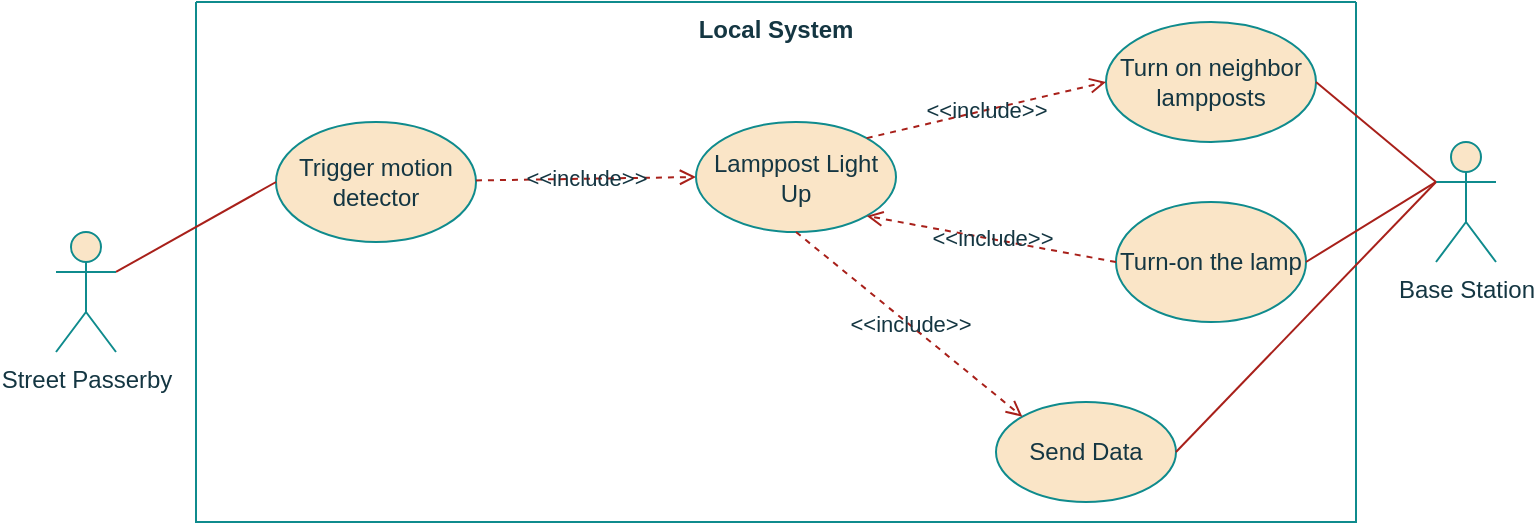 <mxfile version="15.7.4" type="github" pages="7">
  <diagram name="LS_UseCase" id="cSWfcVxFWrpYcyJ16dun">
    <mxGraphModel dx="925" dy="527" grid="1" gridSize="10" guides="1" tooltips="1" connect="1" arrows="1" fold="1" page="1" pageScale="1" pageWidth="850" pageHeight="1100" background="none" math="0" shadow="0">
      <root>
        <mxCell id="wFmd7zF59E-FC2OQdORn-0" />
        <mxCell id="wFmd7zF59E-FC2OQdORn-1" parent="wFmd7zF59E-FC2OQdORn-0" />
        <mxCell id="wFmd7zF59E-FC2OQdORn-2" value="Local System" style="swimlane;startSize=0;verticalAlign=top;fillColor=#FAE5C7;strokeColor=#0F8B8D;fontColor=#143642;" parent="wFmd7zF59E-FC2OQdORn-1" vertex="1">
          <mxGeometry x="140" y="600" width="580" height="260" as="geometry">
            <mxRectangle x="120" y="120" width="150" height="20" as="alternateBounds" />
          </mxGeometry>
        </mxCell>
        <mxCell id="wFmd7zF59E-FC2OQdORn-3" value="Send Data" style="ellipse;whiteSpace=wrap;html=1;fillColor=#FAE5C7;strokeColor=#0F8B8D;fontColor=#143642;" parent="wFmd7zF59E-FC2OQdORn-2" vertex="1">
          <mxGeometry x="400" y="200" width="90" height="50" as="geometry" />
        </mxCell>
        <mxCell id="wFmd7zF59E-FC2OQdORn-16" value="Turn on neighbor lampposts" style="ellipse;whiteSpace=wrap;html=1;fillColor=#FAE5C7;strokeColor=#0F8B8D;fontColor=#143642;" parent="wFmd7zF59E-FC2OQdORn-2" vertex="1">
          <mxGeometry x="455" y="10" width="105" height="60" as="geometry" />
        </mxCell>
        <mxCell id="wFmd7zF59E-FC2OQdORn-23" value="Turn-on the lamp" style="ellipse;whiteSpace=wrap;html=1;fillColor=#FAE5C7;strokeColor=#0F8B8D;fontColor=#143642;" parent="wFmd7zF59E-FC2OQdORn-2" vertex="1">
          <mxGeometry x="460" y="100" width="95" height="60" as="geometry" />
        </mxCell>
        <mxCell id="wFmd7zF59E-FC2OQdORn-5" value="Trigger motion detector" style="ellipse;whiteSpace=wrap;html=1;fillColor=#FAE5C7;strokeColor=#0F8B8D;fontColor=#143642;" parent="wFmd7zF59E-FC2OQdORn-2" vertex="1">
          <mxGeometry x="40" y="60" width="100" height="60" as="geometry" />
        </mxCell>
        <mxCell id="wFmd7zF59E-FC2OQdORn-4" value="&amp;lt;&amp;lt;include&amp;gt;&amp;gt;" style="edgeStyle=none;rounded=0;orthogonalLoop=1;jettySize=auto;html=1;entryX=0;entryY=0.5;entryDx=0;entryDy=0;dashed=1;endArrow=open;endFill=0;labelBackgroundColor=none;strokeColor=#A8201A;fontColor=#143642;" parent="wFmd7zF59E-FC2OQdORn-1" source="wFmd7zF59E-FC2OQdORn-5" target="wFmd7zF59E-FC2OQdORn-8" edge="1">
          <mxGeometry relative="1" as="geometry" />
        </mxCell>
        <mxCell id="wFmd7zF59E-FC2OQdORn-8" value="Lamppost Light Up" style="ellipse;whiteSpace=wrap;html=1;fillColor=#FAE5C7;strokeColor=#0F8B8D;fontColor=#143642;" parent="wFmd7zF59E-FC2OQdORn-1" vertex="1">
          <mxGeometry x="390" y="660" width="100" height="55" as="geometry" />
        </mxCell>
        <mxCell id="wFmd7zF59E-FC2OQdORn-11" style="edgeStyle=none;rounded=0;orthogonalLoop=1;jettySize=auto;html=1;exitX=1;exitY=0.333;exitDx=0;exitDy=0;exitPerimeter=0;entryX=0;entryY=0.5;entryDx=0;entryDy=0;endArrow=none;endFill=0;labelBackgroundColor=#DAD2D8;strokeColor=#A8201A;fontColor=#143642;" parent="wFmd7zF59E-FC2OQdORn-1" source="wFmd7zF59E-FC2OQdORn-13" target="wFmd7zF59E-FC2OQdORn-5" edge="1">
          <mxGeometry relative="1" as="geometry" />
        </mxCell>
        <mxCell id="wFmd7zF59E-FC2OQdORn-13" value="Street Passerby" style="shape=umlActor;verticalLabelPosition=bottom;verticalAlign=top;html=1;outlineConnect=0;fillColor=#FAE5C7;strokeColor=#0F8B8D;fontColor=#143642;" parent="wFmd7zF59E-FC2OQdORn-1" vertex="1">
          <mxGeometry x="70" y="715" width="30" height="60" as="geometry" />
        </mxCell>
        <mxCell id="wFmd7zF59E-FC2OQdORn-17" style="rounded=0;orthogonalLoop=1;jettySize=auto;html=1;exitX=1;exitY=0.5;exitDx=0;exitDy=0;endArrow=none;endFill=0;labelBackgroundColor=#DAD2D8;strokeColor=#A8201A;fontColor=#143642;" parent="wFmd7zF59E-FC2OQdORn-1" source="wFmd7zF59E-FC2OQdORn-3" edge="1">
          <mxGeometry relative="1" as="geometry">
            <mxPoint x="760" y="690" as="targetPoint" />
          </mxGeometry>
        </mxCell>
        <mxCell id="wFmd7zF59E-FC2OQdORn-19" value="&amp;lt;&amp;lt;include&amp;gt;&amp;gt;" style="edgeStyle=none;rounded=0;orthogonalLoop=1;jettySize=auto;html=1;entryX=0;entryY=0;entryDx=0;entryDy=0;dashed=1;exitX=0.5;exitY=1;exitDx=0;exitDy=0;endArrow=open;endFill=0;labelBackgroundColor=none;strokeColor=#A8201A;fontColor=#143642;" parent="wFmd7zF59E-FC2OQdORn-1" source="wFmd7zF59E-FC2OQdORn-8" target="wFmd7zF59E-FC2OQdORn-3" edge="1">
          <mxGeometry relative="1" as="geometry">
            <mxPoint x="500" y="700" as="sourcePoint" />
            <mxPoint x="640" y="700" as="targetPoint" />
          </mxGeometry>
        </mxCell>
        <mxCell id="wFmd7zF59E-FC2OQdORn-21" value="&amp;lt;&amp;lt;include&amp;gt;&amp;gt;" style="edgeStyle=none;rounded=0;orthogonalLoop=1;jettySize=auto;html=1;entryX=0;entryY=0.5;entryDx=0;entryDy=0;dashed=1;endArrow=open;endFill=0;exitX=1;exitY=0;exitDx=0;exitDy=0;labelBackgroundColor=none;strokeColor=#A8201A;fontColor=#143642;" parent="wFmd7zF59E-FC2OQdORn-1" source="wFmd7zF59E-FC2OQdORn-8" target="wFmd7zF59E-FC2OQdORn-16" edge="1">
          <mxGeometry relative="1" as="geometry">
            <mxPoint x="410" y="700" as="sourcePoint" />
            <mxPoint x="280" y="700" as="targetPoint" />
          </mxGeometry>
        </mxCell>
        <mxCell id="wFmd7zF59E-FC2OQdORn-22" value="Base Station" style="shape=umlActor;verticalLabelPosition=bottom;verticalAlign=top;html=1;outlineConnect=0;fillColor=#FAE5C7;strokeColor=#0F8B8D;fontColor=#143642;" parent="wFmd7zF59E-FC2OQdORn-1" vertex="1">
          <mxGeometry x="760" y="670" width="30" height="60" as="geometry" />
        </mxCell>
        <mxCell id="wFmd7zF59E-FC2OQdORn-25" style="edgeStyle=none;rounded=0;orthogonalLoop=1;jettySize=auto;html=1;endArrow=none;endFill=0;labelBackgroundColor=#DAD2D8;strokeColor=#A8201A;fontColor=#143642;exitX=1;exitY=0.5;exitDx=0;exitDy=0;entryX=0;entryY=0.333;entryDx=0;entryDy=0;entryPerimeter=0;" parent="wFmd7zF59E-FC2OQdORn-1" source="wFmd7zF59E-FC2OQdORn-23" edge="1" target="wFmd7zF59E-FC2OQdORn-22">
          <mxGeometry relative="1" as="geometry">
            <mxPoint x="715.035" y="663.385" as="sourcePoint" />
            <mxPoint x="780" y="690" as="targetPoint" />
          </mxGeometry>
        </mxCell>
        <mxCell id="wFmd7zF59E-FC2OQdORn-26" value="&amp;lt;&amp;lt;include&amp;gt;&amp;gt;" style="edgeStyle=none;rounded=0;orthogonalLoop=1;jettySize=auto;html=1;entryX=1;entryY=1;entryDx=0;entryDy=0;dashed=1;endArrow=open;endFill=0;exitX=0;exitY=0.5;exitDx=0;exitDy=0;labelBackgroundColor=none;strokeColor=#A8201A;fontColor=#143642;" parent="wFmd7zF59E-FC2OQdORn-1" source="wFmd7zF59E-FC2OQdORn-23" target="wFmd7zF59E-FC2OQdORn-8" edge="1">
          <mxGeometry relative="1" as="geometry">
            <mxPoint x="630.0" y="645" as="sourcePoint" />
            <mxPoint x="500.0" y="700" as="targetPoint" />
          </mxGeometry>
        </mxCell>
        <mxCell id="b-E8P61uaz0DkNgUEy9y-0" style="edgeStyle=none;rounded=0;orthogonalLoop=1;jettySize=auto;html=1;endArrow=none;endFill=0;labelBackgroundColor=#DAD2D8;strokeColor=#A8201A;fontColor=#143642;exitX=1;exitY=0.5;exitDx=0;exitDy=0;" edge="1" parent="wFmd7zF59E-FC2OQdORn-1" source="wFmd7zF59E-FC2OQdORn-16">
          <mxGeometry relative="1" as="geometry">
            <mxPoint x="705.0" y="740" as="sourcePoint" />
            <mxPoint x="760" y="690" as="targetPoint" />
          </mxGeometry>
        </mxCell>
      </root>
    </mxGraphModel>
  </diagram>
  <diagram name="BS_UseCase" id="XhGdWfaSf6ZO-9WdYJz7">
    <mxGraphModel dx="925" dy="527" grid="1" gridSize="10" guides="1" tooltips="1" connect="1" arrows="1" fold="1" page="1" pageScale="1" pageWidth="850" pageHeight="1100" background="none" math="0" shadow="0">
      <root>
        <mxCell id="nJGQKhYtOv7UkbJJepVb-0" />
        <mxCell id="nJGQKhYtOv7UkbJJepVb-1" parent="nJGQKhYtOv7UkbJJepVb-0" />
        <mxCell id="nJGQKhYtOv7UkbJJepVb-2" value="Base Station" style="swimlane;startSize=0;verticalAlign=top;fillColor=#FAE5C7;strokeColor=#0F8B8D;fontColor=#143642;" vertex="1" parent="nJGQKhYtOv7UkbJJepVb-1">
          <mxGeometry x="140" y="600" width="580" height="310" as="geometry">
            <mxRectangle x="120" y="120" width="150" height="20" as="alternateBounds" />
          </mxGeometry>
        </mxCell>
        <mxCell id="nJGQKhYtOv7UkbJJepVb-3" value="Send Data" style="ellipse;whiteSpace=wrap;html=1;fillColor=#FAE5C7;strokeColor=#0F8B8D;fontColor=#143642;" vertex="1" parent="nJGQKhYtOv7UkbJJepVb-2">
          <mxGeometry x="410" y="170" width="90" height="50" as="geometry" />
        </mxCell>
        <mxCell id="nJGQKhYtOv7UkbJJepVb-4" value="Turn on neighbor lampposts" style="ellipse;whiteSpace=wrap;html=1;fillColor=#FAE5C7;strokeColor=#0F8B8D;fontColor=#143642;" vertex="1" parent="nJGQKhYtOv7UkbJJepVb-2">
          <mxGeometry x="455" y="10" width="105" height="60" as="geometry" />
        </mxCell>
        <mxCell id="nJGQKhYtOv7UkbJJepVb-5" value="Turn-on the lamp" style="ellipse;whiteSpace=wrap;html=1;fillColor=#FAE5C7;strokeColor=#0F8B8D;fontColor=#143642;" vertex="1" parent="nJGQKhYtOv7UkbJJepVb-2">
          <mxGeometry x="460" y="100" width="95" height="60" as="geometry" />
        </mxCell>
        <mxCell id="nJGQKhYtOv7UkbJJepVb-6" value="Trigger motion detector" style="ellipse;whiteSpace=wrap;html=1;fillColor=#FAE5C7;strokeColor=#0F8B8D;fontColor=#143642;" vertex="1" parent="nJGQKhYtOv7UkbJJepVb-2">
          <mxGeometry x="40" y="60" width="100" height="60" as="geometry" />
        </mxCell>
        <mxCell id="QnL8Aqs7sfYzK_MBZtqL-0" value="Camera Frame" style="ellipse;whiteSpace=wrap;html=1;fillColor=#FAE5C7;strokeColor=#0F8B8D;fontColor=#143642;" vertex="1" parent="nJGQKhYtOv7UkbJJepVb-2">
          <mxGeometry x="240" y="250" width="80" height="40" as="geometry" />
        </mxCell>
        <mxCell id="QnL8Aqs7sfYzK_MBZtqL-1" value="Image Processing" style="ellipse;whiteSpace=wrap;html=1;fillColor=#FAE5C7;strokeColor=#0F8B8D;fontColor=#143642;" vertex="1" parent="nJGQKhYtOv7UkbJJepVb-2">
          <mxGeometry x="410" y="250" width="90" height="40" as="geometry" />
        </mxCell>
        <mxCell id="QnL8Aqs7sfYzK_MBZtqL-4" value="&amp;lt;&amp;lt;include&amp;gt;&amp;gt;" style="edgeStyle=none;rounded=0;orthogonalLoop=1;jettySize=auto;html=1;entryX=1;entryY=0.5;entryDx=0;entryDy=0;dashed=1;exitX=0;exitY=0.5;exitDx=0;exitDy=0;endArrow=open;endFill=0;labelBackgroundColor=none;strokeColor=#A8201A;fontColor=#143642;" edge="1" parent="nJGQKhYtOv7UkbJJepVb-2" source="QnL8Aqs7sfYzK_MBZtqL-1" target="QnL8Aqs7sfYzK_MBZtqL-0">
          <mxGeometry relative="1" as="geometry">
            <mxPoint x="140" y="100" as="sourcePoint" />
            <mxPoint x="270" y="100" as="targetPoint" />
          </mxGeometry>
        </mxCell>
        <mxCell id="QnL8Aqs7sfYzK_MBZtqL-10" value="&amp;lt;&amp;lt;include&amp;gt;&amp;gt;" style="edgeStyle=none;rounded=0;orthogonalLoop=1;jettySize=auto;html=1;entryX=0.5;entryY=1;entryDx=0;entryDy=0;dashed=1;exitX=0.5;exitY=0;exitDx=0;exitDy=0;endArrow=open;endFill=0;labelBackgroundColor=none;strokeColor=#A8201A;fontColor=#143642;" edge="1" parent="nJGQKhYtOv7UkbJJepVb-2" source="QnL8Aqs7sfYzK_MBZtqL-1" target="nJGQKhYtOv7UkbJJepVb-3">
          <mxGeometry relative="1" as="geometry">
            <mxPoint x="490.0" y="420" as="sourcePoint" />
            <mxPoint x="400" y="420" as="targetPoint" />
          </mxGeometry>
        </mxCell>
        <mxCell id="R5yj6jU2bVM0bGjOVzOl-4" value="&amp;lt;&amp;lt;exclude&amp;gt;&amp;gt;" style="edgeStyle=none;rounded=0;orthogonalLoop=1;jettySize=auto;html=1;entryX=0.5;entryY=1;entryDx=0;entryDy=0;dashed=1;endArrow=open;endFill=0;exitX=0.5;exitY=0;exitDx=0;exitDy=0;labelBackgroundColor=none;strokeColor=#A8201A;fontColor=#143642;" edge="1" parent="nJGQKhYtOv7UkbJJepVb-2" source="nJGQKhYtOv7UkbJJepVb-5" target="nJGQKhYtOv7UkbJJepVb-4">
          <mxGeometry relative="1" as="geometry">
            <mxPoint x="470.0" y="140" as="sourcePoint" />
            <mxPoint x="345.624" y="116.796" as="targetPoint" />
          </mxGeometry>
        </mxCell>
        <mxCell id="nJGQKhYtOv7UkbJJepVb-7" value="&amp;lt;&amp;lt;include&amp;gt;&amp;gt;" style="edgeStyle=none;rounded=0;orthogonalLoop=1;jettySize=auto;html=1;entryX=0;entryY=0.5;entryDx=0;entryDy=0;dashed=1;endArrow=open;endFill=0;labelBackgroundColor=none;strokeColor=#A8201A;fontColor=#143642;" edge="1" parent="nJGQKhYtOv7UkbJJepVb-1" source="nJGQKhYtOv7UkbJJepVb-6" target="nJGQKhYtOv7UkbJJepVb-8">
          <mxGeometry relative="1" as="geometry" />
        </mxCell>
        <mxCell id="nJGQKhYtOv7UkbJJepVb-8" value="Lamppost Light Up" style="ellipse;whiteSpace=wrap;html=1;fillColor=#FAE5C7;strokeColor=#0F8B8D;fontColor=#143642;" vertex="1" parent="nJGQKhYtOv7UkbJJepVb-1">
          <mxGeometry x="390" y="660" width="100" height="55" as="geometry" />
        </mxCell>
        <mxCell id="nJGQKhYtOv7UkbJJepVb-9" value="Remote Server" style="shape=umlActor;verticalLabelPosition=bottom;verticalAlign=top;html=1;outlineConnect=0;fillColor=#FAE5C7;strokeColor=#0F8B8D;fontColor=#143642;" vertex="1" parent="nJGQKhYtOv7UkbJJepVb-1">
          <mxGeometry x="760" y="820" width="30" height="60" as="geometry" />
        </mxCell>
        <mxCell id="nJGQKhYtOv7UkbJJepVb-11" value="Street Passerby" style="shape=umlActor;verticalLabelPosition=bottom;verticalAlign=top;html=1;outlineConnect=0;fillColor=#FAE5C7;strokeColor=#0F8B8D;fontColor=#143642;" vertex="1" parent="nJGQKhYtOv7UkbJJepVb-1">
          <mxGeometry x="70" y="715" width="30" height="60" as="geometry" />
        </mxCell>
        <mxCell id="nJGQKhYtOv7UkbJJepVb-12" style="edgeStyle=none;rounded=0;orthogonalLoop=1;jettySize=auto;html=1;entryX=0;entryY=0.333;entryDx=0;entryDy=0;entryPerimeter=0;endArrow=none;endFill=0;labelBackgroundColor=#DAD2D8;strokeColor=#A8201A;fontColor=#143642;" edge="1" parent="nJGQKhYtOv7UkbJJepVb-1" source="nJGQKhYtOv7UkbJJepVb-4" target="nJGQKhYtOv7UkbJJepVb-16">
          <mxGeometry relative="1" as="geometry" />
        </mxCell>
        <mxCell id="nJGQKhYtOv7UkbJJepVb-13" style="rounded=0;orthogonalLoop=1;jettySize=auto;html=1;exitX=1;exitY=0.5;exitDx=0;exitDy=0;endArrow=none;endFill=0;entryX=0;entryY=0.333;entryDx=0;entryDy=0;entryPerimeter=0;labelBackgroundColor=#DAD2D8;strokeColor=#A8201A;fontColor=#143642;" edge="1" parent="nJGQKhYtOv7UkbJJepVb-1" source="nJGQKhYtOv7UkbJJepVb-3" target="nJGQKhYtOv7UkbJJepVb-9">
          <mxGeometry relative="1" as="geometry">
            <mxPoint x="780" y="780" as="targetPoint" />
          </mxGeometry>
        </mxCell>
        <mxCell id="nJGQKhYtOv7UkbJJepVb-14" value="&amp;lt;&amp;lt;include&amp;gt;&amp;gt;" style="edgeStyle=none;rounded=0;orthogonalLoop=1;jettySize=auto;html=1;entryX=0;entryY=0;entryDx=0;entryDy=0;dashed=1;exitX=0.5;exitY=1;exitDx=0;exitDy=0;endArrow=open;endFill=0;labelBackgroundColor=none;strokeColor=#A8201A;fontColor=#143642;" edge="1" parent="nJGQKhYtOv7UkbJJepVb-1" source="nJGQKhYtOv7UkbJJepVb-8" target="nJGQKhYtOv7UkbJJepVb-3">
          <mxGeometry relative="1" as="geometry">
            <mxPoint x="500" y="700" as="sourcePoint" />
            <mxPoint x="640" y="700" as="targetPoint" />
          </mxGeometry>
        </mxCell>
        <mxCell id="nJGQKhYtOv7UkbJJepVb-15" value="&amp;lt;&amp;lt;include&amp;gt;&amp;gt;" style="edgeStyle=none;rounded=0;orthogonalLoop=1;jettySize=auto;html=1;entryX=0;entryY=0.5;entryDx=0;entryDy=0;dashed=1;endArrow=open;endFill=0;exitX=1;exitY=0;exitDx=0;exitDy=0;labelBackgroundColor=none;strokeColor=#A8201A;fontColor=#143642;" edge="1" parent="nJGQKhYtOv7UkbJJepVb-1" source="nJGQKhYtOv7UkbJJepVb-8" target="nJGQKhYtOv7UkbJJepVb-4">
          <mxGeometry relative="1" as="geometry">
            <mxPoint x="410" y="700" as="sourcePoint" />
            <mxPoint x="280" y="700" as="targetPoint" />
          </mxGeometry>
        </mxCell>
        <mxCell id="nJGQKhYtOv7UkbJJepVb-16" value="&lt;div&gt;Local System(s)&lt;/div&gt;&lt;div style=&quot;font-size: 10px&quot;&gt;(lamp to be turned ON)&lt;br&gt;&lt;/div&gt;" style="shape=umlActor;verticalLabelPosition=bottom;verticalAlign=top;html=1;outlineConnect=0;fillColor=#FAE5C7;strokeColor=#0F8B8D;fontColor=#143642;" vertex="1" parent="nJGQKhYtOv7UkbJJepVb-1">
          <mxGeometry x="760" y="610" width="30" height="60" as="geometry" />
        </mxCell>
        <mxCell id="nJGQKhYtOv7UkbJJepVb-18" value="&amp;lt;&amp;lt;exclude&amp;gt;&amp;gt;" style="edgeStyle=none;rounded=0;orthogonalLoop=1;jettySize=auto;html=1;entryX=1;entryY=1;entryDx=0;entryDy=0;dashed=1;endArrow=open;endFill=0;exitX=0;exitY=0.5;exitDx=0;exitDy=0;labelBackgroundColor=none;strokeColor=#A8201A;fontColor=#143642;" edge="1" parent="nJGQKhYtOv7UkbJJepVb-1" source="nJGQKhYtOv7UkbJJepVb-5" target="nJGQKhYtOv7UkbJJepVb-8">
          <mxGeometry relative="1" as="geometry">
            <mxPoint x="630.0" y="645" as="sourcePoint" />
            <mxPoint x="500.0" y="700" as="targetPoint" />
          </mxGeometry>
        </mxCell>
        <mxCell id="QnL8Aqs7sfYzK_MBZtqL-2" value="Clears a parking space" style="ellipse;whiteSpace=wrap;html=1;fillColor=#FAE5C7;strokeColor=#0F8B8D;fontColor=#143642;" vertex="1" parent="nJGQKhYtOv7UkbJJepVb-1">
          <mxGeometry x="165" y="840" width="110" height="60" as="geometry" />
        </mxCell>
        <mxCell id="QnL8Aqs7sfYzK_MBZtqL-3" value="&amp;lt;&amp;lt;extend&amp;gt;&amp;gt;" style="edgeStyle=none;rounded=0;orthogonalLoop=1;jettySize=auto;html=1;entryX=1;entryY=0.5;entryDx=0;entryDy=0;dashed=1;exitX=0;exitY=0.5;exitDx=0;exitDy=0;endArrow=open;endFill=0;labelBackgroundColor=none;strokeColor=#A8201A;fontColor=#143642;" edge="1" parent="nJGQKhYtOv7UkbJJepVb-1" source="QnL8Aqs7sfYzK_MBZtqL-0" target="QnL8Aqs7sfYzK_MBZtqL-2">
          <mxGeometry relative="1" as="geometry">
            <mxPoint x="330" y="950" as="sourcePoint" />
            <mxPoint x="330" y="859" as="targetPoint" />
          </mxGeometry>
        </mxCell>
        <mxCell id="nJGQKhYtOv7UkbJJepVb-10" style="edgeStyle=none;rounded=0;orthogonalLoop=1;jettySize=auto;html=1;exitX=1;exitY=0.333;exitDx=0;exitDy=0;entryX=0;entryY=0.5;entryDx=0;entryDy=0;endArrow=none;endFill=0;labelBackgroundColor=#DAD2D8;strokeColor=#A8201A;fontColor=#143642;exitPerimeter=0;" edge="1" parent="nJGQKhYtOv7UkbJJepVb-1" source="nJGQKhYtOv7UkbJJepVb-11" target="nJGQKhYtOv7UkbJJepVb-6">
          <mxGeometry relative="1" as="geometry" />
        </mxCell>
        <mxCell id="QnL8Aqs7sfYzK_MBZtqL-8" style="edgeStyle=none;rounded=0;orthogonalLoop=1;jettySize=auto;html=1;exitX=1;exitY=0.333;exitDx=0;exitDy=0;entryX=0;entryY=0;entryDx=0;entryDy=0;endArrow=none;endFill=0;labelBackgroundColor=#DAD2D8;strokeColor=#A8201A;fontColor=#143642;exitPerimeter=0;" edge="1" parent="nJGQKhYtOv7UkbJJepVb-1" source="nJGQKhYtOv7UkbJJepVb-11" target="QnL8Aqs7sfYzK_MBZtqL-2">
          <mxGeometry relative="1" as="geometry">
            <mxPoint x="110" y="745" as="sourcePoint" />
            <mxPoint x="190" y="700" as="targetPoint" />
          </mxGeometry>
        </mxCell>
        <mxCell id="R5yj6jU2bVM0bGjOVzOl-2" style="rounded=0;orthogonalLoop=1;jettySize=auto;html=1;exitX=0;exitY=0.333;exitDx=0;exitDy=0;exitPerimeter=0;entryX=1;entryY=0.5;entryDx=0;entryDy=0;endArrow=none;endFill=0;strokeColor=#A8201A;" edge="1" parent="nJGQKhYtOv7UkbJJepVb-1" source="R5yj6jU2bVM0bGjOVzOl-1" target="nJGQKhYtOv7UkbJJepVb-5">
          <mxGeometry relative="1" as="geometry" />
        </mxCell>
        <mxCell id="R5yj6jU2bVM0bGjOVzOl-1" value="&lt;div&gt;Local System&lt;/div&gt;&lt;div style=&quot;font-size: 10px&quot;&gt;(lamp already ON)&lt;br&gt;&lt;/div&gt;" style="shape=umlActor;verticalLabelPosition=bottom;verticalAlign=top;html=1;outlineConnect=0;fillColor=#FAE5C7;strokeColor=#0F8B8D;fontColor=#143642;" vertex="1" parent="nJGQKhYtOv7UkbJJepVb-1">
          <mxGeometry x="760" y="715" width="30" height="60" as="geometry" />
        </mxCell>
      </root>
    </mxGraphModel>
  </diagram>
  <diagram name="SampleSensors" id="l8eeqKvWb8ElvaRRaKYG">
    <mxGraphModel dx="1341" dy="764" grid="1" gridSize="10" guides="1" tooltips="1" connect="1" arrows="1" fold="1" page="1" pageScale="1" pageWidth="850" pageHeight="1100" background="none" math="0" shadow="0">
      <root>
        <mxCell id="_qiVEzYGJpPuGCJMaRnl-0" />
        <mxCell id="_qiVEzYGJpPuGCJMaRnl-1" parent="_qiVEzYGJpPuGCJMaRnl-0" />
        <mxCell id="_qiVEzYGJpPuGCJMaRnl-10" style="edgeStyle=orthogonalEdgeStyle;rounded=0;orthogonalLoop=1;jettySize=auto;html=1;exitX=0.5;exitY=1;exitDx=0;exitDy=0;entryX=0.5;entryY=0;entryDx=0;entryDy=0;endArrow=classic;endFill=1;labelBackgroundColor=#DAD2D8;strokeColor=#A8201A;fontColor=#143642;" edge="1" parent="_qiVEzYGJpPuGCJMaRnl-1" target="_qiVEzYGJpPuGCJMaRnl-16">
          <mxGeometry relative="1" as="geometry">
            <Array as="points">
              <mxPoint x="425" y="299.98" />
            </Array>
            <mxPoint x="425" y="329.98" as="sourcePoint" />
          </mxGeometry>
        </mxCell>
        <mxCell id="_qiVEzYGJpPuGCJMaRnl-12" style="edgeStyle=orthogonalEdgeStyle;rounded=0;orthogonalLoop=1;jettySize=auto;html=1;exitX=1;exitY=0.5;exitDx=0;exitDy=0;entryX=0.5;entryY=0;entryDx=0;entryDy=0;endArrow=classic;endFill=1;labelBackgroundColor=none;strokeColor=#A8201A;fontColor=#143642;" edge="1" parent="_qiVEzYGJpPuGCJMaRnl-1" source="_qiVEzYGJpPuGCJMaRnl-16" target="_qiVEzYGJpPuGCJMaRnl-18">
          <mxGeometry relative="1" as="geometry" />
        </mxCell>
        <mxCell id="_qiVEzYGJpPuGCJMaRnl-13" value="Yes" style="edgeLabel;html=1;align=center;verticalAlign=middle;resizable=0;points=[];labelBackgroundColor=none;fontColor=#143642;" vertex="1" connectable="0" parent="_qiVEzYGJpPuGCJMaRnl-12">
          <mxGeometry x="-0.718" y="-3" relative="1" as="geometry">
            <mxPoint x="-3" y="-13" as="offset" />
          </mxGeometry>
        </mxCell>
        <mxCell id="_qiVEzYGJpPuGCJMaRnl-41" style="edgeStyle=orthogonalEdgeStyle;rounded=0;orthogonalLoop=1;jettySize=auto;html=1;exitX=0;exitY=0.5;exitDx=0;exitDy=0;entryX=0.5;entryY=0;entryDx=0;entryDy=0;endArrow=classic;endFill=1;strokeColor=#A8201A;" edge="1" parent="_qiVEzYGJpPuGCJMaRnl-1" source="_qiVEzYGJpPuGCJMaRnl-16" target="_qiVEzYGJpPuGCJMaRnl-20">
          <mxGeometry relative="1" as="geometry" />
        </mxCell>
        <mxCell id="_qiVEzYGJpPuGCJMaRnl-42" value="No" style="edgeLabel;html=1;align=center;verticalAlign=middle;resizable=0;points=[];" vertex="1" connectable="0" parent="_qiVEzYGJpPuGCJMaRnl-41">
          <mxGeometry x="-0.683" y="3" relative="1" as="geometry">
            <mxPoint x="14" y="-18" as="offset" />
          </mxGeometry>
        </mxCell>
        <mxCell id="_qiVEzYGJpPuGCJMaRnl-16" value="Low Luminosity Conditions?" style="rhombus;whiteSpace=wrap;html=1;fillColor=#FAE5C7;strokeColor=#0F8B8D;fontColor=#143642;strokeWidth=2;" vertex="1" parent="_qiVEzYGJpPuGCJMaRnl-1">
          <mxGeometry x="365" y="349.98" width="120" height="110" as="geometry" />
        </mxCell>
        <mxCell id="_qiVEzYGJpPuGCJMaRnl-17" style="edgeStyle=orthogonalEdgeStyle;rounded=0;orthogonalLoop=1;jettySize=auto;html=1;exitX=0.5;exitY=1;exitDx=0;exitDy=0;entryX=0.5;entryY=0;entryDx=0;entryDy=0;endArrow=classic;endFill=1;labelBackgroundColor=#DAD2D8;strokeColor=#A8201A;fontColor=#143642;" edge="1" parent="_qiVEzYGJpPuGCJMaRnl-1" source="_qiVEzYGJpPuGCJMaRnl-18" target="_qiVEzYGJpPuGCJMaRnl-24">
          <mxGeometry relative="1" as="geometry" />
        </mxCell>
        <mxCell id="_qiVEzYGJpPuGCJMaRnl-18" value="&lt;div&gt;Power ON&lt;/div&gt;&lt;div&gt;lamp&lt;/div&gt;" style="rounded=0;whiteSpace=wrap;html=1;fillColor=#FAE5C7;strokeColor=#0F8B8D;fontColor=#143642;" vertex="1" parent="_qiVEzYGJpPuGCJMaRnl-1">
          <mxGeometry x="475" y="439.98" width="120" height="40" as="geometry" />
        </mxCell>
        <mxCell id="zPBmeVrV_MAIefE7lTPU-0" style="edgeStyle=orthogonalEdgeStyle;rounded=0;orthogonalLoop=1;jettySize=auto;html=1;exitX=0.5;exitY=1;exitDx=0;exitDy=0;entryX=0.5;entryY=0;entryDx=0;entryDy=0;entryPerimeter=0;endArrow=classic;endFill=1;strokeColor=#A8201A;" edge="1" parent="_qiVEzYGJpPuGCJMaRnl-1" source="_qiVEzYGJpPuGCJMaRnl-20" target="_qiVEzYGJpPuGCJMaRnl-37">
          <mxGeometry relative="1" as="geometry">
            <Array as="points">
              <mxPoint x="280" y="890" />
              <mxPoint x="425" y="890" />
            </Array>
          </mxGeometry>
        </mxCell>
        <mxCell id="_qiVEzYGJpPuGCJMaRnl-20" value="&lt;div&gt;Power OFF&lt;/div&gt;&lt;div&gt;lamp&lt;/div&gt;" style="rounded=0;whiteSpace=wrap;html=1;fillColor=#FAE5C7;strokeColor=#0F8B8D;fontColor=#143642;" vertex="1" parent="_qiVEzYGJpPuGCJMaRnl-1">
          <mxGeometry x="220" y="439.98" width="120" height="40" as="geometry" />
        </mxCell>
        <mxCell id="_qiVEzYGJpPuGCJMaRnl-21" style="edgeStyle=orthogonalEdgeStyle;rounded=0;orthogonalLoop=1;jettySize=auto;html=1;exitX=1;exitY=0.5;exitDx=0;exitDy=0;endArrow=classic;endFill=1;labelBackgroundColor=none;strokeColor=#A8201A;fontColor=#143642;entryX=0.5;entryY=0;entryDx=0;entryDy=0;" edge="1" parent="_qiVEzYGJpPuGCJMaRnl-1" source="_qiVEzYGJpPuGCJMaRnl-24" target="_qiVEzYGJpPuGCJMaRnl-26">
          <mxGeometry relative="1" as="geometry">
            <mxPoint x="645" y="640.12" as="targetPoint" />
          </mxGeometry>
        </mxCell>
        <mxCell id="_qiVEzYGJpPuGCJMaRnl-22" value="Yes" style="edgeLabel;html=1;align=center;verticalAlign=middle;resizable=0;points=[];labelBackgroundColor=none;fontColor=#143642;" vertex="1" connectable="0" parent="_qiVEzYGJpPuGCJMaRnl-21">
          <mxGeometry x="-0.718" y="-3" relative="1" as="geometry">
            <mxPoint x="2" y="-13" as="offset" />
          </mxGeometry>
        </mxCell>
        <mxCell id="_qiVEzYGJpPuGCJMaRnl-23" value="No" style="edgeStyle=orthogonalEdgeStyle;rounded=0;orthogonalLoop=1;jettySize=auto;html=1;entryX=0.5;entryY=0;entryDx=0;entryDy=0;endArrow=classic;endFill=1;labelBackgroundColor=none;strokeColor=#A8201A;fontColor=#143642;" edge="1" parent="_qiVEzYGJpPuGCJMaRnl-1" source="_qiVEzYGJpPuGCJMaRnl-24">
          <mxGeometry x="-0.846" y="-10" relative="1" as="geometry">
            <mxPoint as="offset" />
            <mxPoint x="380" y="600.0" as="targetPoint" />
            <Array as="points">
              <mxPoint x="380" y="570" />
            </Array>
          </mxGeometry>
        </mxCell>
        <mxCell id="_qiVEzYGJpPuGCJMaRnl-24" value="&lt;div&gt;Motion &lt;br&gt;&lt;/div&gt;&lt;div&gt;detected?&lt;/div&gt;" style="rhombus;whiteSpace=wrap;html=1;fillColor=#FAE5C7;strokeColor=#0F8B8D;fontColor=#143642;strokeWidth=2;" vertex="1" parent="_qiVEzYGJpPuGCJMaRnl-1">
          <mxGeometry x="485" y="520.0" width="100" height="100" as="geometry" />
        </mxCell>
        <mxCell id="_qiVEzYGJpPuGCJMaRnl-46" style="edgeStyle=orthogonalEdgeStyle;rounded=0;orthogonalLoop=1;jettySize=auto;html=1;exitX=0.5;exitY=1;exitDx=0;exitDy=0;entryX=0.5;entryY=0;entryDx=0;entryDy=0;endArrow=classic;endFill=1;strokeColor=#A8201A;" edge="1" parent="_qiVEzYGJpPuGCJMaRnl-1" source="_qiVEzYGJpPuGCJMaRnl-26" target="_qiVEzYGJpPuGCJMaRnl-45">
          <mxGeometry relative="1" as="geometry" />
        </mxCell>
        <mxCell id="_qiVEzYGJpPuGCJMaRnl-26" value="&lt;div&gt;Turn-On the lamp&lt;/div&gt;" style="rounded=0;whiteSpace=wrap;html=1;fillColor=#FAE5C7;strokeColor=#0F8B8D;fontColor=#143642;" vertex="1" parent="_qiVEzYGJpPuGCJMaRnl-1">
          <mxGeometry x="585" y="650" width="120" height="30" as="geometry" />
        </mxCell>
        <mxCell id="_qiVEzYGJpPuGCJMaRnl-40" style="edgeStyle=orthogonalEdgeStyle;rounded=0;orthogonalLoop=1;jettySize=auto;html=1;exitX=0.5;exitY=1;exitDx=0;exitDy=0;endArrow=classic;endFill=1;strokeColor=#A8201A;entryX=0.5;entryY=0;entryDx=0;entryDy=0;" edge="1" parent="_qiVEzYGJpPuGCJMaRnl-1" source="_qiVEzYGJpPuGCJMaRnl-28" target="23uSE_BrqDF_qRUZ5cnd-0">
          <mxGeometry relative="1" as="geometry">
            <mxPoint x="485" y="820" as="targetPoint" />
            <Array as="points">
              <mxPoint x="485" y="760" />
              <mxPoint x="425" y="760" />
            </Array>
          </mxGeometry>
        </mxCell>
        <mxCell id="_qiVEzYGJpPuGCJMaRnl-28" value="Turn-Off the lamp" style="rounded=0;whiteSpace=wrap;html=1;fillColor=#FAE5C7;strokeColor=#0F8B8D;fontColor=#143642;" vertex="1" parent="_qiVEzYGJpPuGCJMaRnl-1">
          <mxGeometry x="425" y="690.0" width="120" height="40" as="geometry" />
        </mxCell>
        <mxCell id="_qiVEzYGJpPuGCJMaRnl-31" value="Yes" style="edgeStyle=orthogonalEdgeStyle;rounded=0;orthogonalLoop=1;jettySize=auto;html=1;entryX=0.5;entryY=0;entryDx=0;entryDy=0;endArrow=classic;endFill=1;labelBackgroundColor=none;strokeColor=#A8201A;fontColor=#143642;" edge="1" parent="_qiVEzYGJpPuGCJMaRnl-1" target="_qiVEzYGJpPuGCJMaRnl-28">
          <mxGeometry x="-0.667" y="10" relative="1" as="geometry">
            <Array as="points">
              <mxPoint x="485" y="640.0" />
            </Array>
            <mxPoint as="offset" />
            <mxPoint x="424.977" y="640.02" as="sourcePoint" />
          </mxGeometry>
        </mxCell>
        <mxCell id="_qiVEzYGJpPuGCJMaRnl-43" style="edgeStyle=orthogonalEdgeStyle;rounded=0;orthogonalLoop=1;jettySize=auto;html=1;exitX=0;exitY=0.5;exitDx=0;exitDy=0;endArrow=classic;endFill=1;strokeColor=#A8201A;" edge="1" parent="_qiVEzYGJpPuGCJMaRnl-1" source="_qiVEzYGJpPuGCJMaRnl-33">
          <mxGeometry relative="1" as="geometry">
            <mxPoint x="280" y="640.143" as="targetPoint" />
          </mxGeometry>
        </mxCell>
        <mxCell id="_qiVEzYGJpPuGCJMaRnl-44" value="No" style="edgeLabel;html=1;align=center;verticalAlign=middle;resizable=0;points=[];" vertex="1" connectable="0" parent="_qiVEzYGJpPuGCJMaRnl-43">
          <mxGeometry x="-0.279" y="1" relative="1" as="geometry">
            <mxPoint x="5" y="-11" as="offset" />
          </mxGeometry>
        </mxCell>
        <mxCell id="_qiVEzYGJpPuGCJMaRnl-33" value="&lt;div&gt;Light ON &lt;br&gt;&lt;/div&gt;&lt;div&gt;Timeout?&lt;/div&gt;" style="rhombus;whiteSpace=wrap;html=1;fillColor=#FAE5C7;strokeColor=#0F8B8D;fontColor=#143642;strokeWidth=2;" vertex="1" parent="_qiVEzYGJpPuGCJMaRnl-1">
          <mxGeometry x="335" y="600.0" width="90" height="80" as="geometry" />
        </mxCell>
        <mxCell id="D9Jwo2VLQeCxbuClpC7k-2" style="edgeStyle=orthogonalEdgeStyle;rounded=0;orthogonalLoop=1;jettySize=auto;html=1;exitX=0.5;exitY=1;exitDx=0;exitDy=0;endArrow=classic;endFill=1;strokeColor=#A8201A;" edge="1" parent="_qiVEzYGJpPuGCJMaRnl-1" source="_qiVEzYGJpPuGCJMaRnl-35">
          <mxGeometry relative="1" as="geometry">
            <mxPoint x="425" y="810" as="targetPoint" />
            <Array as="points">
              <mxPoint x="645" y="810" />
              <mxPoint x="425" y="810" />
            </Array>
          </mxGeometry>
        </mxCell>
        <mxCell id="_qiVEzYGJpPuGCJMaRnl-35" value="Request Base Station to turn ON neighbor lamps" style="rounded=0;whiteSpace=wrap;html=1;fillColor=#FAE5C7;strokeColor=#0F8B8D;fontColor=#143642;" vertex="1" parent="_qiVEzYGJpPuGCJMaRnl-1">
          <mxGeometry x="585" y="750" width="120" height="50" as="geometry" />
        </mxCell>
        <mxCell id="_qiVEzYGJpPuGCJMaRnl-37" value="End" style="strokeWidth=2;html=1;shape=mxgraph.flowchart.terminator;whiteSpace=wrap;fontColor=#143642;strokeColor=#0F8B8D;fillColor=#FAE5C7;" vertex="1" parent="_qiVEzYGJpPuGCJMaRnl-1">
          <mxGeometry x="390" y="920" width="70" height="40" as="geometry" />
        </mxCell>
        <mxCell id="_qiVEzYGJpPuGCJMaRnl-38" value="&lt;div&gt;Sample Sensors&lt;/div&gt;" style="strokeWidth=2;html=1;shape=mxgraph.flowchart.start_1;whiteSpace=wrap;fontColor=#143642;strokeColor=#0F8B8D;fillColor=#FAE5C7;" vertex="1" parent="_qiVEzYGJpPuGCJMaRnl-1">
          <mxGeometry x="375" y="260" width="100" height="60" as="geometry" />
        </mxCell>
        <mxCell id="_qiVEzYGJpPuGCJMaRnl-47" style="edgeStyle=orthogonalEdgeStyle;rounded=0;orthogonalLoop=1;jettySize=auto;html=1;exitX=0.5;exitY=1;exitDx=0;exitDy=0;entryX=0.5;entryY=0;entryDx=0;entryDy=0;endArrow=classic;endFill=1;strokeColor=#A8201A;" edge="1" parent="_qiVEzYGJpPuGCJMaRnl-1" source="_qiVEzYGJpPuGCJMaRnl-45" target="_qiVEzYGJpPuGCJMaRnl-35">
          <mxGeometry relative="1" as="geometry" />
        </mxCell>
        <mxCell id="_qiVEzYGJpPuGCJMaRnl-45" value="Start timeout" style="rounded=0;whiteSpace=wrap;html=1;fillColor=#FAE5C7;strokeColor=#0F8B8D;fontColor=#143642;" vertex="1" parent="_qiVEzYGJpPuGCJMaRnl-1">
          <mxGeometry x="585" y="700" width="120" height="30" as="geometry" />
        </mxCell>
        <mxCell id="D9Jwo2VLQeCxbuClpC7k-0" style="edgeStyle=orthogonalEdgeStyle;rounded=0;orthogonalLoop=1;jettySize=auto;html=1;exitX=0.5;exitY=1;exitDx=0;exitDy=0;endArrow=classic;endFill=1;strokeColor=#A8201A;" edge="1" parent="_qiVEzYGJpPuGCJMaRnl-1" source="23uSE_BrqDF_qRUZ5cnd-0">
          <mxGeometry relative="1" as="geometry">
            <mxPoint x="425" y="890" as="targetPoint" />
          </mxGeometry>
        </mxCell>
        <mxCell id="23uSE_BrqDF_qRUZ5cnd-0" value="Send data to remote server" style="rounded=0;whiteSpace=wrap;html=1;fillColor=#FAE5C7;strokeColor=#0F8B8D;fontColor=#143642;" vertex="1" parent="_qiVEzYGJpPuGCJMaRnl-1">
          <mxGeometry x="365" y="830" width="120" height="40" as="geometry" />
        </mxCell>
      </root>
    </mxGraphModel>
  </diagram>
  <diagram name="LS_StateChart" id="0DYCKJTp4nKgfUXjrooE">
    <mxGraphModel dx="925" dy="527" grid="1" gridSize="10" guides="1" tooltips="1" connect="1" arrows="1" fold="1" page="1" pageScale="1" pageWidth="850" pageHeight="1100" background="none" math="0" shadow="0">
      <root>
        <mxCell id="mXZMVcF2qScxgM9ciERY-0" />
        <mxCell id="mXZMVcF2qScxgM9ciERY-1" parent="mXZMVcF2qScxgM9ciERY-0" />
        <mxCell id="mXZMVcF2qScxgM9ciERY-2" style="edgeStyle=orthogonalEdgeStyle;rounded=0;orthogonalLoop=1;jettySize=auto;html=1;exitX=0.5;exitY=1;exitDx=0;exitDy=0;entryX=0.5;entryY=0;entryDx=0;entryDy=0;endArrow=classic;endFill=1;labelBackgroundColor=#DAD2D8;strokeColor=#A8201A;fontColor=#143642;" edge="1" parent="mXZMVcF2qScxgM9ciERY-1" source="mXZMVcF2qScxgM9ciERY-3" target="mXZMVcF2qScxgM9ciERY-44">
          <mxGeometry relative="1" as="geometry">
            <mxPoint x="450" y="140" as="targetPoint" />
          </mxGeometry>
        </mxCell>
        <mxCell id="mXZMVcF2qScxgM9ciERY-3" value="" style="ellipse;whiteSpace=wrap;html=1;aspect=fixed;fillColor=#FAE5C7;strokeColor=#0F8B8D;fontColor=#143642;strokeWidth=2;" vertex="1" parent="mXZMVcF2qScxgM9ciERY-1">
          <mxGeometry x="430" y="70" width="40" height="40" as="geometry" />
        </mxCell>
        <mxCell id="mXZMVcF2qScxgM9ciERY-4" style="edgeStyle=orthogonalEdgeStyle;rounded=0;orthogonalLoop=1;jettySize=auto;html=1;exitX=0.5;exitY=1;exitDx=0;exitDy=0;endArrow=classic;endFill=1;entryX=0.5;entryY=0;entryDx=0;entryDy=0;labelBackgroundColor=#DAD2D8;strokeColor=#A8201A;fontColor=#143642;" edge="1" parent="mXZMVcF2qScxgM9ciERY-1" source="mXZMVcF2qScxgM9ciERY-44" target="mXZMVcF2qScxgM9ciERY-10">
          <mxGeometry relative="1" as="geometry">
            <mxPoint x="450" y="230" as="targetPoint" />
            <mxPoint x="450" y="180" as="sourcePoint" />
          </mxGeometry>
        </mxCell>
        <mxCell id="mXZMVcF2qScxgM9ciERY-5" style="edgeStyle=orthogonalEdgeStyle;rounded=0;orthogonalLoop=1;jettySize=auto;html=1;exitX=0.5;exitY=1;exitDx=0;exitDy=0;entryX=0.5;entryY=0;entryDx=0;entryDy=0;endArrow=classic;endFill=1;labelBackgroundColor=#DAD2D8;strokeColor=#A8201A;fontColor=#143642;" edge="1" parent="mXZMVcF2qScxgM9ciERY-1" source="mXZMVcF2qScxgM9ciERY-10" target="CyucXkO03Uac2k5sWc0i-1">
          <mxGeometry relative="1" as="geometry">
            <Array as="points">
              <mxPoint x="450" y="290" />
              <mxPoint x="340" y="290" />
            </Array>
            <mxPoint x="290" y="349.88" as="targetPoint" />
          </mxGeometry>
        </mxCell>
        <mxCell id="mXZMVcF2qScxgM9ciERY-6" value="Sensors Sample Period" style="edgeLabel;html=1;align=center;verticalAlign=middle;resizable=0;points=[];labelBackgroundColor=default;fontColor=#000000;" vertex="1" connectable="0" parent="mXZMVcF2qScxgM9ciERY-5">
          <mxGeometry x="0.32" relative="1" as="geometry">
            <mxPoint y="18" as="offset" />
          </mxGeometry>
        </mxCell>
        <mxCell id="mXZMVcF2qScxgM9ciERY-9" style="edgeStyle=orthogonalEdgeStyle;rounded=0;orthogonalLoop=1;jettySize=auto;html=1;exitX=0.5;exitY=1;exitDx=0;exitDy=0;endArrow=classic;endFill=1;labelBackgroundColor=#DAD2D8;strokeColor=#A8201A;fontColor=#143642;entryX=0.5;entryY=0;entryDx=0;entryDy=0;" edge="1" parent="mXZMVcF2qScxgM9ciERY-1" source="mXZMVcF2qScxgM9ciERY-10" target="vLVSjleECASveFEihWMT-0">
          <mxGeometry relative="1" as="geometry">
            <mxPoint x="290" y="450" as="targetPoint" />
            <Array as="points">
              <mxPoint x="450" y="290" />
              <mxPoint x="560" y="290" />
            </Array>
          </mxGeometry>
        </mxCell>
        <mxCell id="mXZMVcF2qScxgM9ciERY-46" value="&lt;div&gt;Base Station Request&lt;/div&gt;&lt;div&gt;to turn on the lamp&lt;/div&gt;" style="edgeLabel;html=1;align=center;verticalAlign=middle;resizable=0;points=[];" vertex="1" connectable="0" parent="mXZMVcF2qScxgM9ciERY-9">
          <mxGeometry x="0.695" y="-1" relative="1" as="geometry">
            <mxPoint x="1" y="-3" as="offset" />
          </mxGeometry>
        </mxCell>
        <mxCell id="mXZMVcF2qScxgM9ciERY-10" value="Idle" style="rounded=0;whiteSpace=wrap;html=1;fillColor=#FAE5C7;strokeColor=#0F8B8D;fontColor=#143642;" vertex="1" parent="mXZMVcF2qScxgM9ciERY-1">
          <mxGeometry x="390" y="230" width="120" height="40" as="geometry" />
        </mxCell>
        <mxCell id="mXZMVcF2qScxgM9ciERY-44" value="System Configuration" style="rounded=0;whiteSpace=wrap;html=1;fillColor=#FAE5C7;strokeColor=#0F8B8D;fontColor=#143642;" vertex="1" parent="mXZMVcF2qScxgM9ciERY-1">
          <mxGeometry x="390" y="140" width="120" height="40" as="geometry" />
        </mxCell>
        <mxCell id="CyucXkO03Uac2k5sWc0i-2" style="edgeStyle=orthogonalEdgeStyle;rounded=0;orthogonalLoop=1;jettySize=auto;html=1;exitX=0.5;exitY=1;exitDx=0;exitDy=0;endArrow=classic;endFill=1;strokeColor=#A8201A;" edge="1" parent="mXZMVcF2qScxgM9ciERY-1" source="CyucXkO03Uac2k5sWc0i-1">
          <mxGeometry relative="1" as="geometry">
            <mxPoint x="450" y="200" as="targetPoint" />
            <Array as="points">
              <mxPoint x="340" y="500" />
              <mxPoint x="260" y="500" />
              <mxPoint x="260" y="200" />
            </Array>
          </mxGeometry>
        </mxCell>
        <mxCell id="CyucXkO03Uac2k5sWc0i-1" value="SampleSensors" style="shape=process;whiteSpace=wrap;html=1;backgroundOutline=1;fontColor=#143642;strokeColor=#0F8B8D;strokeWidth=2;fillColor=#FAE5C7;" vertex="1" parent="mXZMVcF2qScxgM9ciERY-1">
          <mxGeometry x="280" y="360" width="120" height="50" as="geometry" />
        </mxCell>
        <mxCell id="wttVc2DIeDrKHVUrWJCA-1" style="edgeStyle=orthogonalEdgeStyle;curved=0;rounded=1;sketch=0;orthogonalLoop=1;jettySize=auto;html=1;exitX=0.5;exitY=1;exitDx=0;exitDy=0;entryX=0.5;entryY=0;entryDx=0;entryDy=0;fontColor=#143642;strokeColor=#A8201A;fillColor=#FAE5C7;" edge="1" parent="mXZMVcF2qScxgM9ciERY-1" source="vLVSjleECASveFEihWMT-0" target="wttVc2DIeDrKHVUrWJCA-0">
          <mxGeometry relative="1" as="geometry" />
        </mxCell>
        <mxCell id="vLVSjleECASveFEihWMT-0" value="&lt;div&gt;Turn-On the lamp&lt;/div&gt;" style="rounded=0;whiteSpace=wrap;html=1;fillColor=#FAE5C7;strokeColor=#0F8B8D;fontColor=#143642;" vertex="1" parent="mXZMVcF2qScxgM9ciERY-1">
          <mxGeometry x="500" y="340.28" width="120" height="30" as="geometry" />
        </mxCell>
        <mxCell id="q4h8Rlv08XdJGlCCrbYA-0" value="" style="edgeStyle=orthogonalEdgeStyle;curved=0;rounded=1;sketch=0;orthogonalLoop=1;jettySize=auto;html=1;fontColor=#143642;strokeColor=#A8201A;fillColor=#FAE5C7;" edge="1" parent="mXZMVcF2qScxgM9ciERY-1" source="wttVc2DIeDrKHVUrWJCA-0" target="3QhyBg4_-ai1tiO0oNnj-0">
          <mxGeometry relative="1" as="geometry" />
        </mxCell>
        <mxCell id="wttVc2DIeDrKHVUrWJCA-0" value="Start timeout" style="rounded=0;whiteSpace=wrap;html=1;fillColor=#FAE5C7;strokeColor=#0F8B8D;fontColor=#143642;" vertex="1" parent="mXZMVcF2qScxgM9ciERY-1">
          <mxGeometry x="500" y="390.28" width="120" height="30" as="geometry" />
        </mxCell>
        <mxCell id="q4h8Rlv08XdJGlCCrbYA-1" style="rounded=0;sketch=0;orthogonalLoop=1;jettySize=auto;html=1;exitX=0.5;exitY=1;exitDx=0;exitDy=0;fontColor=#143642;strokeColor=#A8201A;fillColor=#FAE5C7;edgeStyle=orthogonalEdgeStyle;" edge="1" parent="mXZMVcF2qScxgM9ciERY-1" source="3QhyBg4_-ai1tiO0oNnj-0">
          <mxGeometry relative="1" as="geometry">
            <mxPoint x="340" y="500" as="targetPoint" />
            <Array as="points">
              <mxPoint x="560" y="500" />
            </Array>
          </mxGeometry>
        </mxCell>
        <mxCell id="3QhyBg4_-ai1tiO0oNnj-0" value="Send data to remote server" style="rounded=0;whiteSpace=wrap;html=1;fillColor=#FAE5C7;strokeColor=#0F8B8D;fontColor=#143642;" vertex="1" parent="mXZMVcF2qScxgM9ciERY-1">
          <mxGeometry x="500" y="440.28" width="120" height="40" as="geometry" />
        </mxCell>
      </root>
    </mxGraphModel>
  </diagram>
  <diagram name="BS_StateChart" id="yI-QSTUW_fab_s4JUPMO">
    <mxGraphModel dx="1118" dy="637" grid="1" gridSize="10" guides="1" tooltips="1" connect="1" arrows="1" fold="1" page="1" pageScale="1" pageWidth="850" pageHeight="1100" background="none" math="0" shadow="0">
      <root>
        <mxCell id="ZbtcqduIouZNK2e-OmTV-0" />
        <mxCell id="ZbtcqduIouZNK2e-OmTV-1" parent="ZbtcqduIouZNK2e-OmTV-0" />
        <mxCell id="ZbtcqduIouZNK2e-OmTV-2" style="edgeStyle=orthogonalEdgeStyle;rounded=0;orthogonalLoop=1;jettySize=auto;html=1;exitX=0.5;exitY=1;exitDx=0;exitDy=0;entryX=0.5;entryY=0;entryDx=0;entryDy=0;endArrow=classic;endFill=1;labelBackgroundColor=#DAD2D8;strokeColor=#A8201A;fontColor=#143642;" edge="1" parent="ZbtcqduIouZNK2e-OmTV-1" source="ZbtcqduIouZNK2e-OmTV-3" target="ZbtcqduIouZNK2e-OmTV-10">
          <mxGeometry relative="1" as="geometry">
            <mxPoint x="560" y="130" as="targetPoint" />
          </mxGeometry>
        </mxCell>
        <mxCell id="ZbtcqduIouZNK2e-OmTV-3" value="" style="ellipse;whiteSpace=wrap;html=1;aspect=fixed;fillColor=#FAE5C7;strokeColor=#0F8B8D;fontColor=#143642;strokeWidth=2;" vertex="1" parent="ZbtcqduIouZNK2e-OmTV-1">
          <mxGeometry x="540" y="60" width="40" height="40" as="geometry" />
        </mxCell>
        <mxCell id="ZbtcqduIouZNK2e-OmTV-4" style="edgeStyle=orthogonalEdgeStyle;rounded=0;orthogonalLoop=1;jettySize=auto;html=1;exitX=0.5;exitY=1;exitDx=0;exitDy=0;endArrow=classic;endFill=1;entryX=0.5;entryY=0;entryDx=0;entryDy=0;labelBackgroundColor=#DAD2D8;strokeColor=#A8201A;fontColor=#143642;" edge="1" parent="ZbtcqduIouZNK2e-OmTV-1" source="ZbtcqduIouZNK2e-OmTV-10" target="ZbtcqduIouZNK2e-OmTV-9">
          <mxGeometry relative="1" as="geometry">
            <mxPoint x="560" y="220" as="targetPoint" />
            <mxPoint x="560" y="170" as="sourcePoint" />
          </mxGeometry>
        </mxCell>
        <mxCell id="ZbtcqduIouZNK2e-OmTV-5" style="edgeStyle=orthogonalEdgeStyle;rounded=0;orthogonalLoop=1;jettySize=auto;html=1;exitX=0.5;exitY=1;exitDx=0;exitDy=0;entryX=0.5;entryY=0;entryDx=0;entryDy=0;endArrow=classic;endFill=1;labelBackgroundColor=#DAD2D8;strokeColor=#A8201A;fontColor=#143642;" edge="1" parent="ZbtcqduIouZNK2e-OmTV-1" source="ZbtcqduIouZNK2e-OmTV-9" target="ZbtcqduIouZNK2e-OmTV-12">
          <mxGeometry relative="1" as="geometry">
            <Array as="points">
              <mxPoint x="560" y="280" />
              <mxPoint x="365" y="280" />
            </Array>
            <mxPoint x="290" y="349.88" as="targetPoint" />
          </mxGeometry>
        </mxCell>
        <mxCell id="ZbtcqduIouZNK2e-OmTV-6" value="Sensors Sample Period" style="edgeLabel;html=1;align=center;verticalAlign=middle;resizable=0;points=[];labelBackgroundColor=default;fontColor=#000000;" vertex="1" connectable="0" parent="ZbtcqduIouZNK2e-OmTV-5">
          <mxGeometry x="0.32" relative="1" as="geometry">
            <mxPoint x="-20" y="30" as="offset" />
          </mxGeometry>
        </mxCell>
        <mxCell id="ZbtcqduIouZNK2e-OmTV-7" style="edgeStyle=orthogonalEdgeStyle;rounded=0;orthogonalLoop=1;jettySize=auto;html=1;exitX=0.5;exitY=1;exitDx=0;exitDy=0;endArrow=classic;endFill=1;labelBackgroundColor=#DAD2D8;strokeColor=#A8201A;fontColor=#143642;" edge="1" parent="ZbtcqduIouZNK2e-OmTV-1">
          <mxGeometry relative="1" as="geometry">
            <mxPoint x="559.71" y="240" as="sourcePoint" />
            <mxPoint x="560" y="340" as="targetPoint" />
            <Array as="points">
              <mxPoint x="560" y="280" />
              <mxPoint x="560" y="280" />
            </Array>
          </mxGeometry>
        </mxCell>
        <mxCell id="ZbtcqduIouZNK2e-OmTV-8" value="&lt;div&gt;Base Station Request&lt;/div&gt;&lt;div&gt;to turn on the lamp&lt;/div&gt;" style="edgeLabel;html=1;align=center;verticalAlign=middle;resizable=0;points=[];" vertex="1" connectable="0" parent="ZbtcqduIouZNK2e-OmTV-7">
          <mxGeometry x="0.695" y="-1" relative="1" as="geometry">
            <mxPoint x="1" y="-15" as="offset" />
          </mxGeometry>
        </mxCell>
        <mxCell id="iY_b737FXfGF0xV9j2vc-6" style="edgeStyle=orthogonalEdgeStyle;rounded=0;sketch=0;orthogonalLoop=1;jettySize=auto;html=1;exitX=0.5;exitY=1;exitDx=0;exitDy=0;entryX=0.5;entryY=0;entryDx=0;entryDy=0;fontColor=#143642;strokeColor=#A8201A;fillColor=#FAE5C7;" edge="1" parent="ZbtcqduIouZNK2e-OmTV-1" source="ZbtcqduIouZNK2e-OmTV-9" target="iY_b737FXfGF0xV9j2vc-2">
          <mxGeometry relative="1" as="geometry">
            <Array as="points">
              <mxPoint x="560" y="280" />
              <mxPoint x="740" y="280" />
            </Array>
          </mxGeometry>
        </mxCell>
        <mxCell id="ZbtcqduIouZNK2e-OmTV-9" value="Idle" style="rounded=0;whiteSpace=wrap;html=1;fillColor=#FAE5C7;strokeColor=#0F8B8D;fontColor=#143642;" vertex="1" parent="ZbtcqduIouZNK2e-OmTV-1">
          <mxGeometry x="500" y="220" width="120" height="40" as="geometry" />
        </mxCell>
        <mxCell id="ZbtcqduIouZNK2e-OmTV-10" value="System Configuration" style="rounded=0;whiteSpace=wrap;html=1;fillColor=#FAE5C7;strokeColor=#0F8B8D;fontColor=#143642;" vertex="1" parent="ZbtcqduIouZNK2e-OmTV-1">
          <mxGeometry x="500" y="130" width="120" height="40" as="geometry" />
        </mxCell>
        <mxCell id="ZbtcqduIouZNK2e-OmTV-11" style="edgeStyle=orthogonalEdgeStyle;rounded=0;orthogonalLoop=1;jettySize=auto;html=1;exitX=0.5;exitY=1;exitDx=0;exitDy=0;endArrow=classic;endFill=1;strokeColor=#A8201A;" edge="1" parent="ZbtcqduIouZNK2e-OmTV-1" source="ZbtcqduIouZNK2e-OmTV-12">
          <mxGeometry relative="1" as="geometry">
            <mxPoint x="560" y="200" as="targetPoint" />
            <Array as="points">
              <mxPoint x="365" y="440" />
              <mxPoint x="290" y="440" />
              <mxPoint x="290" y="200" />
            </Array>
          </mxGeometry>
        </mxCell>
        <mxCell id="ZbtcqduIouZNK2e-OmTV-12" value="SampleSensors" style="shape=process;whiteSpace=wrap;html=1;backgroundOutline=1;fontColor=#143642;strokeColor=#0F8B8D;strokeWidth=2;fillColor=#FAE5C7;" vertex="1" parent="ZbtcqduIouZNK2e-OmTV-1">
          <mxGeometry x="305" y="360" width="120" height="50" as="geometry" />
        </mxCell>
        <mxCell id="ZbtcqduIouZNK2e-OmTV-13" style="edgeStyle=orthogonalEdgeStyle;curved=0;rounded=1;sketch=0;orthogonalLoop=1;jettySize=auto;html=1;exitX=0.5;exitY=1;exitDx=0;exitDy=0;entryX=0.5;entryY=0;entryDx=0;entryDy=0;fontColor=#143642;strokeColor=#A8201A;fillColor=#FAE5C7;" edge="1" parent="ZbtcqduIouZNK2e-OmTV-1" source="ZbtcqduIouZNK2e-OmTV-14" target="ZbtcqduIouZNK2e-OmTV-16">
          <mxGeometry relative="1" as="geometry" />
        </mxCell>
        <mxCell id="ZbtcqduIouZNK2e-OmTV-14" value="&lt;div&gt;Turn-On the lamp&lt;/div&gt;" style="rounded=0;whiteSpace=wrap;html=1;fillColor=#FAE5C7;strokeColor=#0F8B8D;fontColor=#143642;" vertex="1" parent="ZbtcqduIouZNK2e-OmTV-1">
          <mxGeometry x="500" y="340.28" width="120" height="30" as="geometry" />
        </mxCell>
        <mxCell id="ZbtcqduIouZNK2e-OmTV-15" value="" style="edgeStyle=orthogonalEdgeStyle;curved=0;rounded=1;sketch=0;orthogonalLoop=1;jettySize=auto;html=1;fontColor=#143642;strokeColor=#A8201A;fillColor=#FAE5C7;" edge="1" parent="ZbtcqduIouZNK2e-OmTV-1" source="ZbtcqduIouZNK2e-OmTV-16" target="ZbtcqduIouZNK2e-OmTV-18">
          <mxGeometry relative="1" as="geometry" />
        </mxCell>
        <mxCell id="ZbtcqduIouZNK2e-OmTV-16" value="Start timeout" style="rounded=0;whiteSpace=wrap;html=1;fillColor=#FAE5C7;strokeColor=#0F8B8D;fontColor=#143642;" vertex="1" parent="ZbtcqduIouZNK2e-OmTV-1">
          <mxGeometry x="500" y="390.28" width="120" height="30" as="geometry" />
        </mxCell>
        <mxCell id="ZbtcqduIouZNK2e-OmTV-17" style="rounded=0;sketch=0;orthogonalLoop=1;jettySize=auto;html=1;exitX=0.5;exitY=1;exitDx=0;exitDy=0;fontColor=#143642;strokeColor=#A8201A;fillColor=#FAE5C7;edgeStyle=orthogonalEdgeStyle;" edge="1" parent="ZbtcqduIouZNK2e-OmTV-1" source="ZbtcqduIouZNK2e-OmTV-18">
          <mxGeometry relative="1" as="geometry">
            <mxPoint x="290" y="440" as="targetPoint" />
            <Array as="points">
              <mxPoint x="560" y="600" />
              <mxPoint x="290" y="600" />
            </Array>
          </mxGeometry>
        </mxCell>
        <mxCell id="ZbtcqduIouZNK2e-OmTV-18" value="Send data to remote server" style="rounded=0;whiteSpace=wrap;html=1;fillColor=#FAE5C7;strokeColor=#0F8B8D;fontColor=#143642;" vertex="1" parent="ZbtcqduIouZNK2e-OmTV-1">
          <mxGeometry x="500" y="540" width="120" height="40" as="geometry" />
        </mxCell>
        <mxCell id="iY_b737FXfGF0xV9j2vc-0" value="Camera Sample Period" style="edgeLabel;align=center;verticalAlign=middle;resizable=0;points=[];labelBackgroundColor=default;fontColor=#000000;labelBorderColor=none;html=1;" vertex="1" connectable="0" parent="ZbtcqduIouZNK2e-OmTV-1">
          <mxGeometry x="733" y="310" as="geometry">
            <mxPoint x="9" y="-1" as="offset" />
          </mxGeometry>
        </mxCell>
        <mxCell id="iY_b737FXfGF0xV9j2vc-1" style="edgeStyle=orthogonalEdgeStyle;rounded=0;orthogonalLoop=1;jettySize=auto;html=1;exitX=0.5;exitY=1;exitDx=0;exitDy=0;entryX=0.5;entryY=0;entryDx=0;entryDy=0;endArrow=classic;endFill=1;labelBackgroundColor=#DAD2D8;strokeColor=#A8201A;fontColor=#143642;" edge="1" parent="ZbtcqduIouZNK2e-OmTV-1" source="iY_b737FXfGF0xV9j2vc-2" target="iY_b737FXfGF0xV9j2vc-4">
          <mxGeometry relative="1" as="geometry" />
        </mxCell>
        <mxCell id="iY_b737FXfGF0xV9j2vc-2" value="Get Image Frame" style="rounded=0;whiteSpace=wrap;html=1;fillColor=#FAE5C7;strokeColor=#0F8B8D;fontColor=#143642;" vertex="1" parent="ZbtcqduIouZNK2e-OmTV-1">
          <mxGeometry x="680" y="340.28" width="120" height="29.72" as="geometry" />
        </mxCell>
        <mxCell id="iY_b737FXfGF0xV9j2vc-3" style="edgeStyle=orthogonalEdgeStyle;rounded=0;orthogonalLoop=1;jettySize=auto;html=1;exitX=0.5;exitY=1;exitDx=0;exitDy=0;entryX=0.5;entryY=0;entryDx=0;entryDy=0;endArrow=classic;endFill=1;labelBackgroundColor=#DAD2D8;strokeColor=#A8201A;fontColor=#143642;" edge="1" parent="ZbtcqduIouZNK2e-OmTV-1" source="iY_b737FXfGF0xV9j2vc-4" target="iY_b737FXfGF0xV9j2vc-5">
          <mxGeometry relative="1" as="geometry" />
        </mxCell>
        <mxCell id="iY_b737FXfGF0xV9j2vc-4" value="Image Processing" style="rounded=0;whiteSpace=wrap;html=1;fillColor=#FAE5C7;strokeColor=#0F8B8D;fontColor=#143642;" vertex="1" parent="ZbtcqduIouZNK2e-OmTV-1">
          <mxGeometry x="680" y="390.28" width="120" height="30" as="geometry" />
        </mxCell>
        <mxCell id="iY_b737FXfGF0xV9j2vc-7" style="edgeStyle=orthogonalEdgeStyle;rounded=0;sketch=0;orthogonalLoop=1;jettySize=auto;html=1;exitX=0;exitY=0.5;exitDx=0;exitDy=0;fontColor=#143642;strokeColor=#A8201A;fillColor=#FAE5C7;" edge="1" parent="ZbtcqduIouZNK2e-OmTV-1" source="iY_b737FXfGF0xV9j2vc-5">
          <mxGeometry relative="1" as="geometry">
            <mxPoint x="560" y="500" as="targetPoint" />
          </mxGeometry>
        </mxCell>
        <mxCell id="iY_b737FXfGF0xV9j2vc-9" value="Yes" style="edgeLabel;html=1;align=center;verticalAlign=middle;resizable=0;points=[];fontColor=#143642;" vertex="1" connectable="0" parent="iY_b737FXfGF0xV9j2vc-7">
          <mxGeometry x="-0.754" relative="1" as="geometry">
            <mxPoint x="6" y="-10" as="offset" />
          </mxGeometry>
        </mxCell>
        <mxCell id="iY_b737FXfGF0xV9j2vc-8" value="No" style="edgeStyle=orthogonalEdgeStyle;rounded=0;sketch=0;orthogonalLoop=1;jettySize=auto;html=1;exitX=1;exitY=0.5;exitDx=0;exitDy=0;fontColor=#143642;strokeColor=#A8201A;fillColor=#FAE5C7;" edge="1" parent="ZbtcqduIouZNK2e-OmTV-1" source="iY_b737FXfGF0xV9j2vc-5">
          <mxGeometry x="-0.955" y="10" relative="1" as="geometry">
            <mxPoint x="560" y="600" as="targetPoint" />
            <Array as="points">
              <mxPoint x="830" y="500" />
              <mxPoint x="830" y="600" />
            </Array>
            <mxPoint as="offset" />
          </mxGeometry>
        </mxCell>
        <mxCell id="iY_b737FXfGF0xV9j2vc-5" value="&lt;div&gt;Is there a &lt;br&gt;&lt;/div&gt;&lt;div&gt;parking space available?&lt;/div&gt;" style="rhombus;whiteSpace=wrap;html=1;fillColor=#FAE5C7;strokeColor=#0F8B8D;fontColor=#143642;strokeWidth=2;" vertex="1" parent="ZbtcqduIouZNK2e-OmTV-1">
          <mxGeometry x="690.0" y="450" width="100" height="100" as="geometry" />
        </mxCell>
      </root>
    </mxGraphModel>
  </diagram>
  <diagram id="EkSksENsHcnxvuL33Jcc" name="LS_SeqDiagram">
    <mxGraphModel dx="766" dy="437" grid="1" gridSize="10" guides="1" tooltips="1" connect="1" arrows="1" fold="1" page="1" pageScale="1" pageWidth="850" pageHeight="1100" background="none" math="0" shadow="0">
      <root>
        <mxCell id="IwnCJMJT510FJT5TPm18-0" />
        <mxCell id="IwnCJMJT510FJT5TPm18-1" parent="IwnCJMJT510FJT5TPm18-0" />
        <mxCell id="qbt21nvPX1OxkkguhbZx-2" value="Local System" style="shape=umlFrame;whiteSpace=wrap;html=1;width=70;height=30;fillColor=#FAE5C7;strokeColor=#0F8B8D;fontColor=#143642;" parent="IwnCJMJT510FJT5TPm18-1" vertex="1">
          <mxGeometry x="155" y="190" width="430" height="540" as="geometry" />
        </mxCell>
        <mxCell id="fy4nEzfgCefU_AOVdhqr-4" value="Triggers" style="html=1;verticalAlign=bottom;endArrow=block;rounded=0;entryX=-0.086;entryY=0.002;entryDx=0;entryDy=0;entryPerimeter=0;fontSize=8;labelBackgroundColor=none;strokeColor=#A8201A;fontColor=#143642;" parent="IwnCJMJT510FJT5TPm18-1" target="fy4nEzfgCefU_AOVdhqr-2" edge="1">
          <mxGeometry width="80" relative="1" as="geometry">
            <mxPoint x="120" y="320" as="sourcePoint" />
            <mxPoint x="200" y="320" as="targetPoint" />
          </mxGeometry>
        </mxCell>
        <mxCell id="qbt21nvPX1OxkkguhbZx-0" value="Street passerby" style="shape=umlLifeline;participant=umlActor;perimeter=lifelinePerimeter;whiteSpace=wrap;html=1;container=1;collapsible=0;recursiveResize=0;verticalAlign=top;spacingTop=36;outlineConnect=0;size=40;labelBackgroundColor=default;fillColor=#FAE5C7;strokeColor=#0F8B8D;fontColor=#143642;" parent="IwnCJMJT510FJT5TPm18-1" vertex="1">
          <mxGeometry x="110" y="230" width="20" height="510" as="geometry" />
        </mxCell>
        <mxCell id="qbt21nvPX1OxkkguhbZx-1" value="" style="html=1;points=[];perimeter=orthogonalPerimeter;fillColor=#FAE5C7;strokeColor=#0F8B8D;fontColor=#143642;" parent="qbt21nvPX1OxkkguhbZx-0" vertex="1">
          <mxGeometry x="5" y="80" width="10" height="60" as="geometry" />
        </mxCell>
        <mxCell id="qbt21nvPX1OxkkguhbZx-3" value="Lamp" style="shape=umlLifeline;perimeter=lifelinePerimeter;whiteSpace=wrap;html=1;container=1;collapsible=0;recursiveResize=0;outlineConnect=0;fillColor=#FAE5C7;strokeColor=#0F8B8D;fontColor=#143642;" parent="IwnCJMJT510FJT5TPm18-1" vertex="1">
          <mxGeometry x="320" y="240" width="100" height="500" as="geometry" />
        </mxCell>
        <mxCell id="fy4nEzfgCefU_AOVdhqr-5" value="Turn on" style="html=1;verticalAlign=bottom;endArrow=block;rounded=0;entryX=0.01;entryY=0.002;entryDx=0;entryDy=0;entryPerimeter=0;fontSize=8;labelBackgroundColor=none;strokeColor=#A8201A;fontColor=#143642;" parent="qbt21nvPX1OxkkguhbZx-3" target="fy4nEzfgCefU_AOVdhqr-6" edge="1">
          <mxGeometry width="80" relative="1" as="geometry">
            <mxPoint x="-75" y="100" as="sourcePoint" />
            <mxPoint x="39.14" y="100.28" as="targetPoint" />
          </mxGeometry>
        </mxCell>
        <mxCell id="fy4nEzfgCefU_AOVdhqr-6" value="" style="html=1;points=[];perimeter=orthogonalPerimeter;fillColor=#FAE5C7;strokeColor=#0F8B8D;fontColor=#143642;" parent="qbt21nvPX1OxkkguhbZx-3" vertex="1">
          <mxGeometry x="45" y="100" width="10" height="170" as="geometry" />
        </mxCell>
        <mxCell id="2tFXvbX3oOtKNVWV6VCQ-0" value="&lt;div&gt;Turn off time&lt;/div&gt;" style="html=1;verticalAlign=bottom;endArrow=block;rounded=0;fontSize=8;labelBackgroundColor=default;strokeColor=#A8201A;fontColor=#143642;labelBorderColor=none;entryX=1.067;entryY=0.826;entryDx=0;entryDy=0;entryPerimeter=0;exitX=1.114;exitY=0.529;exitDx=0;exitDy=0;exitPerimeter=0;" edge="1" parent="qbt21nvPX1OxkkguhbZx-3" source="fy4nEzfgCefU_AOVdhqr-6" target="fy4nEzfgCefU_AOVdhqr-6">
          <mxGeometry x="0.107" width="80" relative="1" as="geometry">
            <mxPoint x="57" y="172" as="sourcePoint" />
            <mxPoint x="195.21" y="129.88" as="targetPoint" />
            <Array as="points">
              <mxPoint x="100" y="190" />
              <mxPoint x="100" y="241" />
            </Array>
            <mxPoint as="offset" />
          </mxGeometry>
        </mxCell>
        <mxCell id="qbt21nvPX1OxkkguhbZx-4" value="Motion Detector" style="shape=umlLifeline;perimeter=lifelinePerimeter;whiteSpace=wrap;html=1;container=1;collapsible=0;recursiveResize=0;outlineConnect=0;fillColor=#FAE5C7;strokeColor=#0F8B8D;fontColor=#143642;" parent="IwnCJMJT510FJT5TPm18-1" vertex="1">
          <mxGeometry x="190" y="240" width="100" height="500" as="geometry" />
        </mxCell>
        <mxCell id="fy4nEzfgCefU_AOVdhqr-2" value="" style="html=1;points=[];perimeter=orthogonalPerimeter;fillColor=#FAE5C7;strokeColor=#0F8B8D;fontColor=#143642;" parent="qbt21nvPX1OxkkguhbZx-4" vertex="1">
          <mxGeometry x="45" y="80" width="10" height="50" as="geometry" />
        </mxCell>
        <mxCell id="t-9O4bkLDNNe33bq0JYr-0" value="Base Station" style="shape=umlLifeline;participant=umlActor;perimeter=lifelinePerimeter;whiteSpace=wrap;html=1;container=1;collapsible=0;recursiveResize=0;verticalAlign=top;spacingTop=36;outlineConnect=0;size=40;labelBackgroundColor=default;fillColor=#FAE5C7;strokeColor=#0F8B8D;fontColor=#143642;" vertex="1" parent="IwnCJMJT510FJT5TPm18-1">
          <mxGeometry x="610" y="230" width="20" height="510" as="geometry" />
        </mxCell>
        <mxCell id="t-9O4bkLDNNe33bq0JYr-1" value="" style="html=1;points=[];perimeter=orthogonalPerimeter;fillColor=#FAE5C7;strokeColor=#0F8B8D;fontColor=#143642;" vertex="1" parent="t-9O4bkLDNNe33bq0JYr-0">
          <mxGeometry x="5" y="160" width="10" height="40" as="geometry" />
        </mxCell>
        <mxCell id="tXO32Bm2XBC28FZvSm0r-7" value="" style="html=1;points=[];perimeter=orthogonalPerimeter;fillColor=#FAE5C7;strokeColor=#0F8B8D;fontColor=#143642;" vertex="1" parent="t-9O4bkLDNNe33bq0JYr-0">
          <mxGeometry x="5" y="275" width="10" height="25" as="geometry" />
        </mxCell>
        <mxCell id="tXO32Bm2XBC28FZvSm0r-6" value="" style="html=1;points=[];perimeter=orthogonalPerimeter;fillColor=#FAE5C7;strokeColor=#0F8B8D;fontColor=#143642;" vertex="1" parent="t-9O4bkLDNNe33bq0JYr-0">
          <mxGeometry x="5" y="450" width="10" height="30" as="geometry" />
        </mxCell>
        <mxCell id="tXO32Bm2XBC28FZvSm0r-4" value="" style="html=1;points=[];perimeter=orthogonalPerimeter;fillColor=#FAE5C7;strokeColor=#0F8B8D;fontColor=#143642;" vertex="1" parent="t-9O4bkLDNNe33bq0JYr-0">
          <mxGeometry x="5" y="315" width="10" height="60" as="geometry" />
        </mxCell>
        <mxCell id="op1pVA7MDVtQaKXb8l-1-0" value="" style="html=1;points=[];perimeter=orthogonalPerimeter;fillColor=#FAE5C7;strokeColor=#0F8B8D;fontColor=#143642;" vertex="1" parent="t-9O4bkLDNNe33bq0JYr-0">
          <mxGeometry x="5" y="120" width="10" height="25" as="geometry" />
        </mxCell>
        <mxCell id="fy4nEzfgCefU_AOVdhqr-7" value="&lt;div&gt;Turn on&lt;/div&gt;&lt;div&gt;neighbor lampposts&lt;/div&gt;" style="html=1;verticalAlign=bottom;endArrow=block;rounded=0;fontSize=8;labelBackgroundColor=none;strokeColor=#A8201A;fontColor=#143642;labelBorderColor=none;entryX=0;entryY=0.008;entryDx=0;entryDy=0;entryPerimeter=0;" parent="IwnCJMJT510FJT5TPm18-1" edge="1">
          <mxGeometry x="0.006" width="80" relative="1" as="geometry">
            <mxPoint x="375" y="373.56" as="sourcePoint" />
            <mxPoint x="495" y="373.56" as="targetPoint" />
            <Array as="points" />
            <mxPoint as="offset" />
          </mxGeometry>
        </mxCell>
        <mxCell id="WF2pLUUJmZk5uOQ396JY-0" value="Communication Management" style="shape=umlLifeline;perimeter=lifelinePerimeter;whiteSpace=wrap;html=1;container=1;collapsible=0;recursiveResize=0;outlineConnect=0;fillColor=#FAE5C7;strokeColor=#0F8B8D;fontColor=#143642;" vertex="1" parent="IwnCJMJT510FJT5TPm18-1">
          <mxGeometry x="450" y="240" width="100" height="500" as="geometry" />
        </mxCell>
        <mxCell id="WF2pLUUJmZk5uOQ396JY-2" value="" style="html=1;points=[];perimeter=orthogonalPerimeter;fillColor=#FAE5C7;strokeColor=#0F8B8D;fontColor=#143642;" vertex="1" parent="WF2pLUUJmZk5uOQ396JY-0">
          <mxGeometry x="45" y="130" width="10" height="70" as="geometry" />
        </mxCell>
        <mxCell id="tXO32Bm2XBC28FZvSm0r-0" value="" style="html=1;points=[];perimeter=orthogonalPerimeter;fillColor=#FAE5C7;strokeColor=#0F8B8D;fontColor=#143642;" vertex="1" parent="WF2pLUUJmZk5uOQ396JY-0">
          <mxGeometry x="-85" y="335" width="10" height="100" as="geometry" />
        </mxCell>
        <mxCell id="tXO32Bm2XBC28FZvSm0r-1" value="Turn off time" style="html=1;verticalAlign=bottom;endArrow=block;rounded=0;fontSize=8;labelBackgroundColor=default;strokeColor=#A8201A;fontColor=#143642;labelBorderColor=none;entryX=0.886;entryY=1.005;entryDx=0;entryDy=0;entryPerimeter=0;exitX=1.029;exitY=0.645;exitDx=0;exitDy=0;exitPerimeter=0;" edge="1" parent="WF2pLUUJmZk5uOQ396JY-0">
          <mxGeometry x="0.107" width="80" relative="1" as="geometry">
            <mxPoint x="-74.71" y="354.3" as="sourcePoint" />
            <mxPoint x="-76.14" y="404.7" as="targetPoint" />
            <Array as="points">
              <mxPoint x="-30" y="354" />
              <mxPoint x="-30" y="405" />
            </Array>
            <mxPoint as="offset" />
          </mxGeometry>
        </mxCell>
        <mxCell id="tXO32Bm2XBC28FZvSm0r-2" value="" style="html=1;points=[];perimeter=orthogonalPerimeter;fillColor=#FAE5C7;strokeColor=#0F8B8D;fontColor=#143642;" vertex="1" parent="WF2pLUUJmZk5uOQ396JY-0">
          <mxGeometry x="45" y="325" width="10" height="40" as="geometry" />
        </mxCell>
        <mxCell id="tXO32Bm2XBC28FZvSm0r-3" value="" style="html=1;points=[];perimeter=orthogonalPerimeter;fillColor=#FAE5C7;strokeColor=#0F8B8D;fontColor=#143642;" vertex="1" parent="WF2pLUUJmZk5uOQ396JY-0">
          <mxGeometry x="45" y="425" width="10" height="30" as="geometry" />
        </mxCell>
        <mxCell id="tXO32Bm2XBC28FZvSm0r-8" value="Lamp off" style="html=1;verticalAlign=bottom;endArrow=block;rounded=0;fontSize=8;labelBackgroundColor=none;strokeColor=#A8201A;fontColor=#143642;labelBorderColor=none;entryX=0.044;entryY=0.018;entryDx=0;entryDy=0;entryPerimeter=0;exitX=0.974;exitY=0.899;exitDx=0;exitDy=0;exitPerimeter=0;" edge="1" parent="WF2pLUUJmZk5uOQ396JY-0" target="tXO32Bm2XBC28FZvSm0r-10">
          <mxGeometry x="0.006" width="80" relative="1" as="geometry">
            <mxPoint x="-75.26" y="255" as="sourcePoint" />
            <mxPoint x="-594.39" y="-64.2" as="targetPoint" />
            <Array as="points" />
            <mxPoint as="offset" />
          </mxGeometry>
        </mxCell>
        <mxCell id="tXO32Bm2XBC28FZvSm0r-10" value="" style="html=1;points=[];perimeter=orthogonalPerimeter;fillColor=#FAE5C7;strokeColor=#0F8B8D;fontColor=#143642;" vertex="1" parent="WF2pLUUJmZk5uOQ396JY-0">
          <mxGeometry x="45" y="255.1" width="10" height="30" as="geometry" />
        </mxCell>
        <mxCell id="tXO32Bm2XBC28FZvSm0r-11" value="&lt;div&gt;&lt;b&gt;Requested to turn on the lamp&lt;/b&gt;&lt;/div&gt;" style="text;html=1;align=center;verticalAlign=middle;resizable=0;points=[];autosize=1;strokeColor=none;fillColor=default;fontSize=8;fontColor=#143642;" vertex="1" parent="WF2pLUUJmZk5uOQ396JY-0">
          <mxGeometry x="-50" y="295" width="130" height="20" as="geometry" />
        </mxCell>
        <mxCell id="tXO32Bm2XBC28FZvSm0r-12" value="Turn on" style="html=1;verticalAlign=bottom;endArrow=block;rounded=0;fontSize=8;labelBackgroundColor=none;strokeColor=#A8201A;fontColor=#143642;labelBorderColor=none;exitX=-0.02;exitY=0.26;exitDx=0;exitDy=0;exitPerimeter=0;entryX=0.998;entryY=0.002;entryDx=0;entryDy=0;entryPerimeter=0;" edge="1" parent="WF2pLUUJmZk5uOQ396JY-0" source="tXO32Bm2XBC28FZvSm0r-2" target="tXO32Bm2XBC28FZvSm0r-0">
          <mxGeometry x="0.006" width="80" relative="1" as="geometry">
            <mxPoint x="155.29" y="335.76" as="sourcePoint" />
            <mxPoint x="65.61" y="335.7" as="targetPoint" />
            <Array as="points" />
            <mxPoint as="offset" />
          </mxGeometry>
        </mxCell>
        <mxCell id="tXO32Bm2XBC28FZvSm0r-13" value="Turn off" style="html=1;verticalAlign=bottom;endArrow=block;rounded=0;fontSize=8;labelBackgroundColor=none;strokeColor=#A8201A;fontColor=#143642;labelBorderColor=none;entryX=0.044;entryY=0.018;entryDx=0;entryDy=0;entryPerimeter=0;exitX=0.974;exitY=0.899;exitDx=0;exitDy=0;exitPerimeter=0;" edge="1" parent="WF2pLUUJmZk5uOQ396JY-0" source="tXO32Bm2XBC28FZvSm0r-0" target="tXO32Bm2XBC28FZvSm0r-3">
          <mxGeometry x="0.006" width="80" relative="1" as="geometry">
            <mxPoint x="-80" y="416" as="sourcePoint" />
            <mxPoint x="65.61" y="335.7" as="targetPoint" />
            <Array as="points" />
            <mxPoint as="offset" />
          </mxGeometry>
        </mxCell>
        <mxCell id="op1pVA7MDVtQaKXb8l-1-2" value="" style="html=1;points=[];perimeter=orthogonalPerimeter;fillColor=#FAE5C7;strokeColor=#0F8B8D;fontColor=#143642;" vertex="1" parent="WF2pLUUJmZk5uOQ396JY-0">
          <mxGeometry x="45" y="100" width="10" height="20" as="geometry" />
        </mxCell>
        <mxCell id="DXEhWm-y-TJvSFZxMUAY-0" value="&lt;div&gt;Request to turn on&lt;/div&gt;&lt;div&gt;neighbor lampposts&lt;/div&gt;" style="html=1;verticalAlign=bottom;endArrow=block;rounded=0;fontSize=8;labelBackgroundColor=default;strokeColor=#A8201A;fontColor=#143642;labelBorderColor=none;entryX=0.069;entryY=0.067;entryDx=0;entryDy=0;entryPerimeter=0;exitX=1.029;exitY=0.33;exitDx=0;exitDy=0;exitPerimeter=0;" edge="1" parent="IwnCJMJT510FJT5TPm18-1" source="WF2pLUUJmZk5uOQ396JY-2" target="t-9O4bkLDNNe33bq0JYr-1">
          <mxGeometry x="0.006" width="80" relative="1" as="geometry">
            <mxPoint x="510" y="383" as="sourcePoint" />
            <mxPoint x="505" y="370.56" as="targetPoint" />
            <Array as="points" />
            <mxPoint as="offset" />
          </mxGeometry>
        </mxCell>
        <mxCell id="tXO32Bm2XBC28FZvSm0r-9" value="&lt;div&gt;Request to update&lt;/div&gt;&lt;div&gt;lamppost status&lt;/div&gt;" style="edgeStyle=orthogonalEdgeStyle;rounded=0;sketch=0;orthogonalLoop=1;jettySize=auto;html=1;entryX=-0.033;entryY=0.033;entryDx=0;entryDy=0;entryPerimeter=0;labelBackgroundColor=default;labelBorderColor=none;fontColor=#143642;strokeColor=#A8201A;fillColor=#FAE5C7;fontSize=8;exitX=0.951;exitY=0.346;exitDx=0;exitDy=0;exitPerimeter=0;" edge="1" parent="IwnCJMJT510FJT5TPm18-1" source="tXO32Bm2XBC28FZvSm0r-10" target="tXO32Bm2XBC28FZvSm0r-7">
          <mxGeometry x="0.051" y="11" relative="1" as="geometry">
            <Array as="points">
              <mxPoint x="560" y="506" />
            </Array>
            <mxPoint as="offset" />
            <mxPoint x="-153" y="275.53" as="sourcePoint" />
            <mxPoint x="665.54" y="505.1" as="targetPoint" />
          </mxGeometry>
        </mxCell>
        <mxCell id="tXO32Bm2XBC28FZvSm0r-15" value="&lt;font style=&quot;font-size: 11px&quot;&gt;Alternative&lt;/font&gt;" style="shape=umlFrame;whiteSpace=wrap;html=1;width=60;height=25;fillColor=#FAE5C7;strokeColor=#0F8B8D;fontColor=#143642;" vertex="1" parent="IwnCJMJT510FJT5TPm18-1">
          <mxGeometry x="340" y="535" width="300" height="180" as="geometry" />
        </mxCell>
        <mxCell id="tXO32Bm2XBC28FZvSm0r-14" value="&lt;div&gt;Request to update&lt;/div&gt;&lt;div&gt;lamppost status&lt;/div&gt;" style="edgeStyle=orthogonalEdgeStyle;rounded=0;sketch=0;orthogonalLoop=1;jettySize=auto;html=1;labelBackgroundColor=default;labelBorderColor=none;fontColor=#143642;strokeColor=#A8201A;fillColor=#FAE5C7;fontSize=8;entryX=0.024;entryY=0.018;entryDx=0;entryDy=0;entryPerimeter=0;" edge="1" parent="IwnCJMJT510FJT5TPm18-1" target="tXO32Bm2XBC28FZvSm0r-6">
          <mxGeometry x="0.051" y="11" relative="1" as="geometry">
            <Array as="points">
              <mxPoint x="505" y="681" />
            </Array>
            <mxPoint as="offset" />
            <mxPoint x="505" y="681" as="sourcePoint" />
            <mxPoint x="610" y="680" as="targetPoint" />
          </mxGeometry>
        </mxCell>
        <mxCell id="tXO32Bm2XBC28FZvSm0r-5" value="Request to turn on" style="html=1;verticalAlign=bottom;endArrow=block;rounded=0;fontSize=8;labelBackgroundColor=default;strokeColor=#A8201A;fontColor=#143642;labelBorderColor=none;exitX=0.029;exitY=0.346;exitDx=0;exitDy=0;exitPerimeter=0;entryX=1.061;entryY=0.01;entryDx=0;entryDy=0;entryPerimeter=0;" edge="1" parent="IwnCJMJT510FJT5TPm18-1" source="tXO32Bm2XBC28FZvSm0r-4" target="tXO32Bm2XBC28FZvSm0r-2">
          <mxGeometry x="0.006" width="80" relative="1" as="geometry">
            <mxPoint x="384.05" y="394.88" as="sourcePoint" />
            <mxPoint x="380" y="585" as="targetPoint" />
            <Array as="points" />
            <mxPoint as="offset" />
          </mxGeometry>
        </mxCell>
        <mxCell id="op1pVA7MDVtQaKXb8l-1-3" value="&lt;div&gt;Request to update&lt;/div&gt;&lt;div&gt;lamppost status&lt;/div&gt;" style="edgeStyle=orthogonalEdgeStyle;rounded=0;sketch=0;orthogonalLoop=1;jettySize=auto;html=1;entryX=-0.033;entryY=0.033;entryDx=0;entryDy=0;entryPerimeter=0;labelBackgroundColor=default;labelBorderColor=none;fontColor=#143642;strokeColor=#A8201A;fillColor=#FAE5C7;fontSize=8;" edge="1" parent="IwnCJMJT510FJT5TPm18-1" target="op1pVA7MDVtQaKXb8l-1-0">
          <mxGeometry x="-0.006" y="11" relative="1" as="geometry">
            <Array as="points">
              <mxPoint x="506" y="351" />
            </Array>
            <mxPoint as="offset" />
            <mxPoint x="506" y="351" as="sourcePoint" />
            <mxPoint x="614.67" y="350.825" as="targetPoint" />
          </mxGeometry>
        </mxCell>
        <mxCell id="op1pVA7MDVtQaKXb8l-1-4" value="Lamp on" style="html=1;verticalAlign=bottom;endArrow=block;rounded=0;fontSize=8;labelBackgroundColor=none;strokeColor=#A8201A;fontColor=#143642;exitX=0.967;exitY=0;exitDx=0;exitDy=0;exitPerimeter=0;entryX=-0.072;entryY=-0.005;entryDx=0;entryDy=0;entryPerimeter=0;" edge="1" parent="IwnCJMJT510FJT5TPm18-1" source="fy4nEzfgCefU_AOVdhqr-6" target="op1pVA7MDVtQaKXb8l-1-2">
          <mxGeometry width="80" relative="1" as="geometry">
            <mxPoint x="380" y="340" as="sourcePoint" />
            <mxPoint x="490" y="340" as="targetPoint" />
          </mxGeometry>
        </mxCell>
      </root>
    </mxGraphModel>
  </diagram>
  <diagram name="BS_SeqDiagram" id="fdQtqPBb7GCfKXMUZsGC">
    <mxGraphModel dx="1118" dy="637" grid="1" gridSize="10" guides="1" tooltips="1" connect="1" arrows="1" fold="1" page="1" pageScale="1" pageWidth="850" pageHeight="1100" background="none" math="0" shadow="0">
      <root>
        <mxCell id="xsPuWr8ICG4A9e8G8pHL-0" />
        <mxCell id="xsPuWr8ICG4A9e8G8pHL-1" parent="xsPuWr8ICG4A9e8G8pHL-0" />
        <mxCell id="xsPuWr8ICG4A9e8G8pHL-19" value="&lt;font style=&quot;font-size: 11px&quot;&gt;Alternative&lt;/font&gt;" style="shape=umlFrame;whiteSpace=wrap;html=1;width=60;height=25;fillColor=#FAE5C7;strokeColor=#0F8B8D;fontColor=#143642;" vertex="1" parent="xsPuWr8ICG4A9e8G8pHL-1">
          <mxGeometry x="340" y="530" width="280" height="180" as="geometry" />
        </mxCell>
        <mxCell id="xsPuWr8ICG4A9e8G8pHL-6" value="Lamp" style="shape=umlLifeline;perimeter=lifelinePerimeter;whiteSpace=wrap;html=1;container=1;collapsible=0;recursiveResize=0;outlineConnect=0;fillColor=#FAE5C7;strokeColor=#0F8B8D;fontColor=#143642;" vertex="1" parent="xsPuWr8ICG4A9e8G8pHL-1">
          <mxGeometry x="320" y="240" width="100" height="620" as="geometry" />
        </mxCell>
        <mxCell id="xsPuWr8ICG4A9e8G8pHL-7" value="Turn on" style="html=1;verticalAlign=bottom;endArrow=block;rounded=0;entryX=0.01;entryY=0.002;entryDx=0;entryDy=0;entryPerimeter=0;fontSize=8;labelBackgroundColor=none;strokeColor=#A8201A;fontColor=#143642;" edge="1" parent="xsPuWr8ICG4A9e8G8pHL-6" target="xsPuWr8ICG4A9e8G8pHL-8">
          <mxGeometry width="80" relative="1" as="geometry">
            <mxPoint x="-75" y="100" as="sourcePoint" />
            <mxPoint x="39.14" y="100.28" as="targetPoint" />
          </mxGeometry>
        </mxCell>
        <mxCell id="xsPuWr8ICG4A9e8G8pHL-8" value="" style="html=1;points=[];perimeter=orthogonalPerimeter;fillColor=#FAE5C7;strokeColor=#0F8B8D;fontColor=#143642;" vertex="1" parent="xsPuWr8ICG4A9e8G8pHL-6">
          <mxGeometry x="45" y="100" width="10" height="160" as="geometry" />
        </mxCell>
        <mxCell id="xsPuWr8ICG4A9e8G8pHL-9" value="&lt;div&gt;Turn off time&lt;/div&gt;" style="html=1;verticalAlign=bottom;endArrow=block;rounded=0;fontSize=8;labelBackgroundColor=default;strokeColor=#A8201A;fontColor=#143642;labelBorderColor=none;entryX=1.033;entryY=0.885;entryDx=0;entryDy=0;entryPerimeter=0;exitX=1.033;exitY=0.567;exitDx=0;exitDy=0;exitPerimeter=0;" edge="1" parent="xsPuWr8ICG4A9e8G8pHL-6" source="xsPuWr8ICG4A9e8G8pHL-8" target="xsPuWr8ICG4A9e8G8pHL-8">
          <mxGeometry x="0.107" width="80" relative="1" as="geometry">
            <mxPoint x="57" y="172" as="sourcePoint" />
            <mxPoint x="195.21" y="129.88" as="targetPoint" />
            <Array as="points">
              <mxPoint x="100" y="190" />
              <mxPoint x="100" y="241" />
            </Array>
            <mxPoint as="offset" />
          </mxGeometry>
        </mxCell>
        <mxCell id="xsPuWr8ICG4A9e8G8pHL-10" value="" style="html=1;points=[];perimeter=orthogonalPerimeter;fillColor=#FAE5C7;strokeColor=#0F8B8D;fontColor=#143642;" vertex="1" parent="xsPuWr8ICG4A9e8G8pHL-6">
          <mxGeometry x="45" y="330" width="10" height="100" as="geometry" />
        </mxCell>
        <mxCell id="xsPuWr8ICG4A9e8G8pHL-11" value="Turn off time" style="html=1;verticalAlign=bottom;endArrow=block;rounded=0;fontSize=8;labelBackgroundColor=default;strokeColor=#A8201A;fontColor=#143642;labelBorderColor=none;entryX=0.886;entryY=1.005;entryDx=0;entryDy=0;entryPerimeter=0;exitX=1.029;exitY=0.645;exitDx=0;exitDy=0;exitPerimeter=0;" edge="1" parent="xsPuWr8ICG4A9e8G8pHL-6">
          <mxGeometry x="0.107" width="80" relative="1" as="geometry">
            <mxPoint x="55.29" y="349.3" as="sourcePoint" />
            <mxPoint x="53.86" y="399.7" as="targetPoint" />
            <Array as="points">
              <mxPoint x="100" y="349" />
              <mxPoint x="100" y="400" />
            </Array>
            <mxPoint as="offset" />
          </mxGeometry>
        </mxCell>
        <mxCell id="DQ_funL2sMEJH8N_NXBs-6" value="Communication Management" style="shape=umlLifeline;perimeter=lifelinePerimeter;whiteSpace=wrap;html=1;container=1;collapsible=0;recursiveResize=0;outlineConnect=0;fillColor=#FAE5C7;strokeColor=#0F8B8D;fontColor=#143642;" vertex="1" parent="xsPuWr8ICG4A9e8G8pHL-1">
          <mxGeometry x="450" y="240" width="100" height="620" as="geometry" />
        </mxCell>
        <mxCell id="RmykJ7KUUfLrQ7pdyISZ-0" value="" style="html=1;points=[];perimeter=orthogonalPerimeter;fillColor=#FAE5C7;strokeColor=#0F8B8D;fontColor=#143642;" vertex="1" parent="DQ_funL2sMEJH8N_NXBs-6">
          <mxGeometry x="45" y="510" width="10" height="70" as="geometry" />
        </mxCell>
        <mxCell id="DQ_funL2sMEJH8N_NXBs-7" value="" style="html=1;points=[];perimeter=orthogonalPerimeter;fillColor=#FAE5C7;strokeColor=#0F8B8D;fontColor=#143642;" vertex="1" parent="DQ_funL2sMEJH8N_NXBs-6">
          <mxGeometry x="45" y="120" width="10" height="70" as="geometry" />
        </mxCell>
        <mxCell id="a1ldG8ipicb7GzZjnxLR-0" value="" style="html=1;points=[];perimeter=orthogonalPerimeter;fillColor=#FAE5C7;strokeColor=#0F8B8D;fontColor=#143642;" vertex="1" parent="DQ_funL2sMEJH8N_NXBs-6">
          <mxGeometry x="45" y="320" width="10" height="40" as="geometry" />
        </mxCell>
        <mxCell id="a1ldG8ipicb7GzZjnxLR-6" value="" style="html=1;points=[];perimeter=orthogonalPerimeter;fillColor=#FAE5C7;strokeColor=#0F8B8D;fontColor=#143642;" vertex="1" parent="DQ_funL2sMEJH8N_NXBs-6">
          <mxGeometry x="45" y="420" width="10" height="30" as="geometry" />
        </mxCell>
        <mxCell id="ZVgaA655iS2FmFSve5E3-0" value="&lt;font style=&quot;font-size: 11px&quot;&gt;Alternative&lt;/font&gt;" style="shape=umlFrame;whiteSpace=wrap;html=1;width=60;height=25;fillColor=#FAE5C7;strokeColor=#0F8B8D;fontColor=#143642;" vertex="1" parent="DQ_funL2sMEJH8N_NXBs-6">
          <mxGeometry x="-110" y="470" width="280" height="135" as="geometry" />
        </mxCell>
        <mxCell id="xsPuWr8ICG4A9e8G8pHL-2" value="Base Station" style="shape=umlFrame;whiteSpace=wrap;html=1;width=70;height=30;fillColor=#FAE5C7;strokeColor=#0F8B8D;fontColor=#143642;" vertex="1" parent="xsPuWr8ICG4A9e8G8pHL-1">
          <mxGeometry x="180" y="190" width="390" height="660" as="geometry" />
        </mxCell>
        <mxCell id="xsPuWr8ICG4A9e8G8pHL-3" value="Triggers" style="html=1;verticalAlign=bottom;endArrow=block;rounded=0;entryX=-0.086;entryY=0.002;entryDx=0;entryDy=0;entryPerimeter=0;fontSize=8;labelBackgroundColor=none;strokeColor=#A8201A;fontColor=#143642;exitX=0.966;exitY=0.105;exitDx=0;exitDy=0;exitPerimeter=0;" edge="1" parent="xsPuWr8ICG4A9e8G8pHL-1" target="xsPuWr8ICG4A9e8G8pHL-13" source="xsPuWr8ICG4A9e8G8pHL-5">
          <mxGeometry width="80" relative="1" as="geometry">
            <mxPoint x="120" y="320" as="sourcePoint" />
            <mxPoint x="200" y="320" as="targetPoint" />
          </mxGeometry>
        </mxCell>
        <mxCell id="xsPuWr8ICG4A9e8G8pHL-4" value="Street passerby" style="shape=umlLifeline;participant=umlActor;perimeter=lifelinePerimeter;whiteSpace=wrap;html=1;container=1;collapsible=0;recursiveResize=0;verticalAlign=top;spacingTop=36;outlineConnect=0;size=40;labelBackgroundColor=default;fillColor=#FAE5C7;strokeColor=#0F8B8D;fontColor=#143642;" vertex="1" parent="xsPuWr8ICG4A9e8G8pHL-1">
          <mxGeometry x="140" y="230" width="20" height="630" as="geometry" />
        </mxCell>
        <mxCell id="xsPuWr8ICG4A9e8G8pHL-5" value="" style="html=1;points=[];perimeter=orthogonalPerimeter;fillColor=#FAE5C7;strokeColor=#0F8B8D;fontColor=#143642;" vertex="1" parent="xsPuWr8ICG4A9e8G8pHL-4">
          <mxGeometry x="5" y="85" width="10" height="60" as="geometry" />
        </mxCell>
        <mxCell id="xsPuWr8ICG4A9e8G8pHL-12" value="Motion Detector" style="shape=umlLifeline;perimeter=lifelinePerimeter;whiteSpace=wrap;html=1;container=1;collapsible=0;recursiveResize=0;outlineConnect=0;fillColor=#FAE5C7;strokeColor=#0F8B8D;fontColor=#143642;" vertex="1" parent="xsPuWr8ICG4A9e8G8pHL-1">
          <mxGeometry x="190" y="240" width="100" height="620" as="geometry" />
        </mxCell>
        <mxCell id="xsPuWr8ICG4A9e8G8pHL-13" value="" style="html=1;points=[];perimeter=orthogonalPerimeter;fillColor=#FAE5C7;strokeColor=#0F8B8D;fontColor=#143642;" vertex="1" parent="xsPuWr8ICG4A9e8G8pHL-12">
          <mxGeometry x="45" y="80" width="10" height="50" as="geometry" />
        </mxCell>
        <mxCell id="xsPuWr8ICG4A9e8G8pHL-14" value="Local System" style="shape=umlLifeline;participant=umlActor;perimeter=lifelinePerimeter;whiteSpace=wrap;html=1;container=1;collapsible=0;recursiveResize=0;verticalAlign=top;spacingTop=36;outlineConnect=0;size=40;labelBackgroundColor=default;fillColor=#FAE5C7;strokeColor=#0F8B8D;fontColor=#143642;" vertex="1" parent="xsPuWr8ICG4A9e8G8pHL-1">
          <mxGeometry x="590" y="230" width="20" height="630" as="geometry" />
        </mxCell>
        <mxCell id="xsPuWr8ICG4A9e8G8pHL-15" value="" style="html=1;points=[];perimeter=orthogonalPerimeter;fillColor=#FAE5C7;strokeColor=#0F8B8D;fontColor=#143642;" vertex="1" parent="xsPuWr8ICG4A9e8G8pHL-14">
          <mxGeometry x="5" y="180" width="10" height="50" as="geometry" />
        </mxCell>
        <mxCell id="xsPuWr8ICG4A9e8G8pHL-16" value="" style="html=1;points=[];perimeter=orthogonalPerimeter;fillColor=#FAE5C7;strokeColor=#0F8B8D;fontColor=#143642;" vertex="1" parent="xsPuWr8ICG4A9e8G8pHL-14">
          <mxGeometry x="5" y="310" width="10" height="60" as="geometry" />
        </mxCell>
        <mxCell id="xsPuWr8ICG4A9e8G8pHL-17" value="&lt;div&gt;Turn on&lt;/div&gt;&lt;div&gt;neighbor lampposts&lt;/div&gt;" style="html=1;verticalAlign=bottom;endArrow=block;rounded=0;fontSize=8;labelBackgroundColor=none;strokeColor=#A8201A;fontColor=#143642;labelBorderColor=none;entryX=-0.186;entryY=0.003;entryDx=0;entryDy=0;entryPerimeter=0;exitX=1;exitY=0.127;exitDx=0;exitDy=0;exitPerimeter=0;" edge="1" parent="xsPuWr8ICG4A9e8G8pHL-1" source="xsPuWr8ICG4A9e8G8pHL-8" target="DQ_funL2sMEJH8N_NXBs-7">
          <mxGeometry x="0.108" width="80" relative="1" as="geometry">
            <mxPoint x="380" y="360" as="sourcePoint" />
            <mxPoint x="500" y="360" as="targetPoint" />
            <Array as="points">
              <mxPoint x="410" y="360" />
            </Array>
            <mxPoint as="offset" />
          </mxGeometry>
        </mxCell>
        <mxCell id="xsPuWr8ICG4A9e8G8pHL-18" value="Request to turn on" style="html=1;verticalAlign=bottom;endArrow=block;rounded=0;fontSize=8;labelBackgroundColor=none;strokeColor=#A8201A;fontColor=#143642;labelBorderColor=none;exitX=0.029;exitY=0.346;exitDx=0;exitDy=0;exitPerimeter=0;entryX=1.061;entryY=0.01;entryDx=0;entryDy=0;entryPerimeter=0;" edge="1" parent="xsPuWr8ICG4A9e8G8pHL-1" source="xsPuWr8ICG4A9e8G8pHL-16" target="a1ldG8ipicb7GzZjnxLR-0">
          <mxGeometry x="0.006" width="80" relative="1" as="geometry">
            <mxPoint x="384.05" y="389.88" as="sourcePoint" />
            <mxPoint x="380" y="580" as="targetPoint" />
            <Array as="points" />
            <mxPoint as="offset" />
          </mxGeometry>
        </mxCell>
        <mxCell id="Op6dDj3Zy6-QWk-8dZ0c-0" value="Remote Server" style="shape=umlLifeline;participant=umlActor;perimeter=lifelinePerimeter;whiteSpace=wrap;html=1;container=1;collapsible=0;recursiveResize=0;verticalAlign=top;spacingTop=36;outlineConnect=0;size=40;labelBackgroundColor=default;fillColor=#FAE5C7;strokeColor=#0F8B8D;fontColor=#143642;" vertex="1" parent="xsPuWr8ICG4A9e8G8pHL-1">
          <mxGeometry x="660" y="230" width="20" height="630" as="geometry" />
        </mxCell>
        <mxCell id="Op6dDj3Zy6-QWk-8dZ0c-1" value="" style="html=1;points=[];perimeter=orthogonalPerimeter;fillColor=#FAE5C7;strokeColor=#0F8B8D;fontColor=#143642;" vertex="1" parent="Op6dDj3Zy6-QWk-8dZ0c-0">
          <mxGeometry x="5" y="140" width="10" height="40" as="geometry" />
        </mxCell>
        <mxCell id="a1ldG8ipicb7GzZjnxLR-3" value="" style="html=1;points=[];perimeter=orthogonalPerimeter;fillColor=#FAE5C7;strokeColor=#0F8B8D;fontColor=#143642;" vertex="1" parent="Op6dDj3Zy6-QWk-8dZ0c-0">
          <mxGeometry x="5" y="440" width="10" height="30" as="geometry" />
        </mxCell>
        <mxCell id="a1ldG8ipicb7GzZjnxLR-10" value="" style="html=1;points=[];perimeter=orthogonalPerimeter;fillColor=#FAE5C7;strokeColor=#0F8B8D;fontColor=#143642;" vertex="1" parent="Op6dDj3Zy6-QWk-8dZ0c-0">
          <mxGeometry x="5" y="270.1" width="10" height="30" as="geometry" />
        </mxCell>
        <mxCell id="a1ldG8ipicb7GzZjnxLR-12" value="Lamp off" style="html=1;verticalAlign=bottom;endArrow=block;rounded=0;fontSize=8;labelBackgroundColor=none;strokeColor=#A8201A;fontColor=#143642;labelBorderColor=none;entryX=0.044;entryY=0.018;entryDx=0;entryDy=0;entryPerimeter=0;exitX=0.974;exitY=0.899;exitDx=0;exitDy=0;exitPerimeter=0;" edge="1" parent="Op6dDj3Zy6-QWk-8dZ0c-0" target="a1ldG8ipicb7GzZjnxLR-11">
          <mxGeometry x="0.006" width="80" relative="1" as="geometry">
            <mxPoint x="-285.26" y="260.0" as="sourcePoint" />
            <mxPoint x="-144.39" y="170.8" as="targetPoint" />
            <Array as="points" />
            <mxPoint as="offset" />
          </mxGeometry>
        </mxCell>
        <mxCell id="a1ldG8ipicb7GzZjnxLR-13" value="&lt;div&gt;Update lamppost&lt;/div&gt;&lt;div&gt;status&lt;/div&gt;" style="edgeStyle=orthogonalEdgeStyle;rounded=0;sketch=0;orthogonalLoop=1;jettySize=auto;html=1;entryX=0.021;entryY=0.014;entryDx=0;entryDy=0;entryPerimeter=0;labelBackgroundColor=default;labelBorderColor=none;fontColor=#143642;strokeColor=#A8201A;fillColor=#FAE5C7;fontSize=8;exitX=0.951;exitY=0.346;exitDx=0;exitDy=0;exitPerimeter=0;" edge="1" parent="Op6dDj3Zy6-QWk-8dZ0c-0" source="a1ldG8ipicb7GzZjnxLR-11">
          <mxGeometry x="0.051" y="11" relative="1" as="geometry">
            <Array as="points">
              <mxPoint x="-30" y="270.1" />
            </Array>
            <mxPoint as="offset" />
            <mxPoint x="-153" y="270.53" as="sourcePoint" />
            <mxPoint x="5.54" y="270.1" as="targetPoint" />
          </mxGeometry>
        </mxCell>
        <mxCell id="a1ldG8ipicb7GzZjnxLR-11" value="" style="html=1;points=[];perimeter=orthogonalPerimeter;fillColor=#FAE5C7;strokeColor=#0F8B8D;fontColor=#143642;" vertex="1" parent="Op6dDj3Zy6-QWk-8dZ0c-0">
          <mxGeometry x="-165" y="260.1" width="10" height="30" as="geometry" />
        </mxCell>
        <mxCell id="Op6dDj3Zy6-QWk-8dZ0c-4" value="&lt;div&gt;Update lamppost&lt;/div&gt;&lt;div&gt;status&lt;/div&gt;" style="edgeStyle=orthogonalEdgeStyle;rounded=0;sketch=0;orthogonalLoop=1;jettySize=auto;html=1;entryX=0.021;entryY=0.014;entryDx=0;entryDy=0;entryPerimeter=0;labelBackgroundColor=default;labelBorderColor=none;fontColor=#143642;strokeColor=#A8201A;fillColor=#FAE5C7;fontSize=8;exitX=1.167;exitY=0.157;exitDx=0;exitDy=0;exitPerimeter=0;" edge="1" parent="xsPuWr8ICG4A9e8G8pHL-1" source="DQ_funL2sMEJH8N_NXBs-7" target="Op6dDj3Zy6-QWk-8dZ0c-1">
          <mxGeometry x="0.051" y="11" relative="1" as="geometry">
            <Array as="points">
              <mxPoint x="630" y="371" />
            </Array>
            <mxPoint as="offset" />
            <mxPoint x="510" y="371" as="sourcePoint" />
          </mxGeometry>
        </mxCell>
        <mxCell id="3gwPn7_PSbOiws_X1FWZ-0" value="" style="html=1;points=[];perimeter=orthogonalPerimeter;fillColor=#FAE5C7;strokeColor=#0F8B8D;fontColor=#143642;" vertex="1" parent="xsPuWr8ICG4A9e8G8pHL-1">
          <mxGeometry x="595" y="730" width="10" height="100" as="geometry" />
        </mxCell>
        <mxCell id="I7UTJ6scvTpbK1x2BsZH-1" value="&lt;div&gt;Send request to Turn&lt;/div&gt;&lt;div&gt;on neighbor lampposts&lt;br&gt;&lt;/div&gt;" style="html=1;verticalAlign=bottom;endArrow=block;rounded=0;fontSize=8;labelBackgroundColor=default;strokeColor=#A8201A;fontColor=#143642;labelBorderColor=none;entryX=-0.014;entryY=0.733;entryDx=0;entryDy=0;entryPerimeter=0;exitX=1;exitY=0.757;exitDx=0;exitDy=0;exitPerimeter=0;" edge="1" parent="xsPuWr8ICG4A9e8G8pHL-1" source="RmykJ7KUUfLrQ7pdyISZ-0" target="3gwPn7_PSbOiws_X1FWZ-0">
          <mxGeometry x="-0.019" width="80" relative="1" as="geometry">
            <mxPoint x="510" y="803" as="sourcePoint" />
            <mxPoint x="590" y="803" as="targetPoint" />
            <Array as="points" />
            <mxPoint as="offset" />
          </mxGeometry>
        </mxCell>
        <mxCell id="NFGrSiqN-IY6vcxvV4PU-0" value="&lt;div&gt;&lt;b&gt;Requested to turn on the lamp&lt;/b&gt;&lt;/div&gt;" style="text;html=1;align=center;verticalAlign=middle;resizable=0;points=[];autosize=1;strokeColor=none;fillColor=default;fontSize=8;fontColor=#143642;" vertex="1" parent="xsPuWr8ICG4A9e8G8pHL-1">
          <mxGeometry x="400" y="530" width="130" height="20" as="geometry" />
        </mxCell>
        <mxCell id="I7UTJ6scvTpbK1x2BsZH-2" value="&lt;div&gt;&lt;b&gt;Requested to turn on the local system neighbor lamps&lt;/b&gt;&lt;/div&gt;" style="text;html=1;align=center;verticalAlign=middle;resizable=0;points=[];autosize=1;strokeColor=none;fillColor=default;fontSize=8;fontColor=#143642;" vertex="1" parent="xsPuWr8ICG4A9e8G8pHL-1">
          <mxGeometry x="400" y="710" width="220" height="20" as="geometry" />
        </mxCell>
        <mxCell id="I7UTJ6scvTpbK1x2BsZH-0" value="&lt;div&gt;Turn on neighbor&lt;/div&gt;&lt;div&gt;lampposts&lt;br&gt;&lt;/div&gt;" style="html=1;verticalAlign=bottom;endArrow=block;rounded=0;fontSize=8;labelBackgroundColor=default;strokeColor=#A8201A;fontColor=#143642;labelBorderColor=none;entryX=1.129;entryY=0.002;entryDx=0;entryDy=0;entryPerimeter=0;" edge="1" parent="xsPuWr8ICG4A9e8G8pHL-1" source="3gwPn7_PSbOiws_X1FWZ-0" target="RmykJ7KUUfLrQ7pdyISZ-0">
          <mxGeometry x="0.107" width="80" relative="1" as="geometry">
            <mxPoint x="505" y="757.84" as="sourcePoint" />
            <mxPoint x="506.38" y="812.32" as="targetPoint" />
            <Array as="points" />
            <mxPoint as="offset" />
          </mxGeometry>
        </mxCell>
        <mxCell id="DQ_funL2sMEJH8N_NXBs-8" value="&lt;div&gt;Request to turn on&lt;/div&gt;&lt;div&gt;neighbor lampposts&lt;/div&gt;" style="html=1;verticalAlign=bottom;endArrow=block;rounded=0;fontSize=8;labelBackgroundColor=default;strokeColor=#A8201A;fontColor=#143642;labelBorderColor=none;entryX=0.071;entryY=0.003;entryDx=0;entryDy=0;entryPerimeter=0;exitX=1.053;exitY=0.715;exitDx=0;exitDy=0;exitPerimeter=0;" edge="1" parent="xsPuWr8ICG4A9e8G8pHL-1" source="DQ_funL2sMEJH8N_NXBs-7" target="xsPuWr8ICG4A9e8G8pHL-15">
          <mxGeometry x="-0.008" width="80" relative="1" as="geometry">
            <mxPoint x="510" y="410" as="sourcePoint" />
            <mxPoint x="580" y="380" as="targetPoint" />
            <Array as="points" />
            <mxPoint as="offset" />
          </mxGeometry>
        </mxCell>
        <mxCell id="a1ldG8ipicb7GzZjnxLR-2" value="Turn on" style="html=1;verticalAlign=bottom;endArrow=block;rounded=0;fontSize=8;labelBackgroundColor=none;strokeColor=#A8201A;fontColor=#143642;labelBorderColor=none;exitX=-0.02;exitY=0.26;exitDx=0;exitDy=0;exitPerimeter=0;entryX=0.998;entryY=0.002;entryDx=0;entryDy=0;entryPerimeter=0;" edge="1" parent="xsPuWr8ICG4A9e8G8pHL-1" source="a1ldG8ipicb7GzZjnxLR-0" target="xsPuWr8ICG4A9e8G8pHL-10">
          <mxGeometry x="0.006" width="80" relative="1" as="geometry">
            <mxPoint x="605.29" y="570.76" as="sourcePoint" />
            <mxPoint x="515.61" y="570.7" as="targetPoint" />
            <Array as="points" />
            <mxPoint as="offset" />
          </mxGeometry>
        </mxCell>
        <mxCell id="a1ldG8ipicb7GzZjnxLR-7" value="Lamp off" style="html=1;verticalAlign=bottom;endArrow=block;rounded=0;fontSize=8;labelBackgroundColor=none;strokeColor=#A8201A;fontColor=#143642;labelBorderColor=none;entryX=0.044;entryY=0.018;entryDx=0;entryDy=0;entryPerimeter=0;exitX=0.974;exitY=0.899;exitDx=0;exitDy=0;exitPerimeter=0;" edge="1" parent="xsPuWr8ICG4A9e8G8pHL-1" source="xsPuWr8ICG4A9e8G8pHL-10" target="a1ldG8ipicb7GzZjnxLR-6">
          <mxGeometry x="0.006" width="80" relative="1" as="geometry">
            <mxPoint x="370" y="651" as="sourcePoint" />
            <mxPoint x="515.61" y="570.7" as="targetPoint" />
            <Array as="points" />
            <mxPoint as="offset" />
          </mxGeometry>
        </mxCell>
        <mxCell id="a1ldG8ipicb7GzZjnxLR-8" value="&lt;div&gt;Update lamppost&lt;/div&gt;&lt;div&gt;status&lt;/div&gt;" style="edgeStyle=orthogonalEdgeStyle;rounded=0;sketch=0;orthogonalLoop=1;jettySize=auto;html=1;entryX=0.021;entryY=0.014;entryDx=0;entryDy=0;entryPerimeter=0;labelBackgroundColor=default;labelBorderColor=none;fontColor=#143642;strokeColor=#A8201A;fillColor=#FAE5C7;fontSize=8;exitX=0.951;exitY=0.346;exitDx=0;exitDy=0;exitPerimeter=0;" edge="1" parent="xsPuWr8ICG4A9e8G8pHL-1" source="a1ldG8ipicb7GzZjnxLR-6">
          <mxGeometry x="0.051" y="11" relative="1" as="geometry">
            <Array as="points">
              <mxPoint x="630" y="670" />
            </Array>
            <mxPoint as="offset" />
            <mxPoint x="507.0" y="670.43" as="sourcePoint" />
            <mxPoint x="665.54" y="670" as="targetPoint" />
          </mxGeometry>
        </mxCell>
      </root>
    </mxGraphModel>
  </diagram>
</mxfile>
